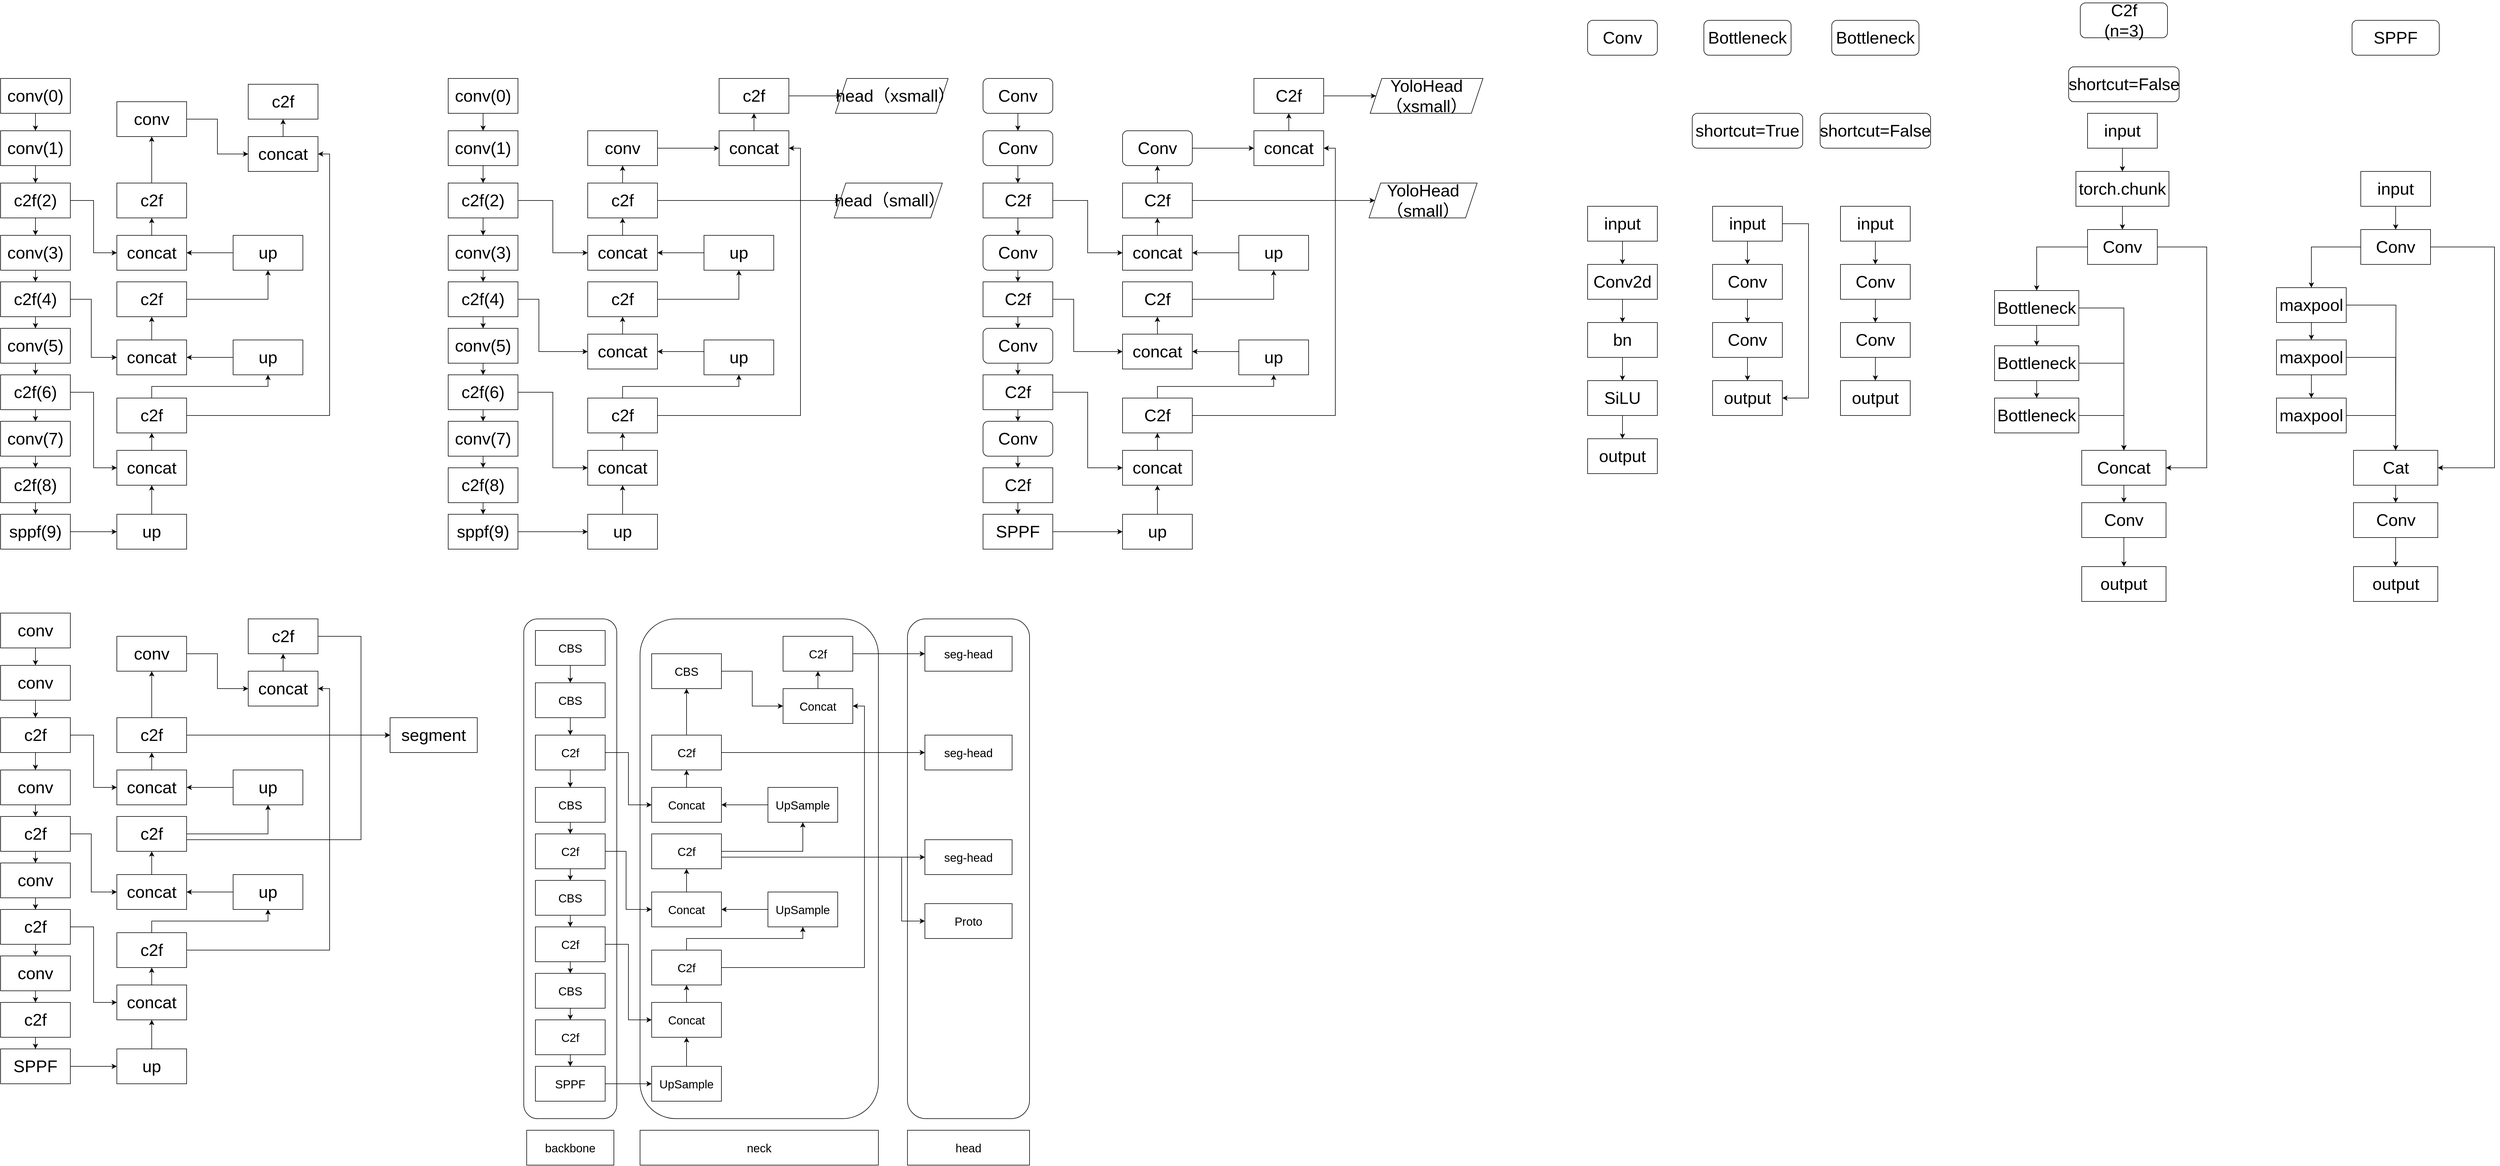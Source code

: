 <mxfile version="24.4.0" type="github">
  <diagram name="第 1 页" id="4XSfG1PYfw-l-w8LoAJh">
    <mxGraphModel dx="2334" dy="1322" grid="1" gridSize="10" guides="1" tooltips="1" connect="1" arrows="1" fold="1" page="1" pageScale="1" pageWidth="827" pageHeight="1169" math="0" shadow="0">
      <root>
        <mxCell id="0" />
        <mxCell id="1" parent="0" />
        <mxCell id="G8Yh5svdnYcqSZlt_tqj-3" value="" style="edgeStyle=orthogonalEdgeStyle;rounded=0;orthogonalLoop=1;jettySize=auto;html=1;fontSize=29;" parent="1" source="G8Yh5svdnYcqSZlt_tqj-1" target="G8Yh5svdnYcqSZlt_tqj-2" edge="1">
          <mxGeometry relative="1" as="geometry" />
        </mxCell>
        <mxCell id="G8Yh5svdnYcqSZlt_tqj-1" value="conv(0)" style="rounded=0;whiteSpace=wrap;html=1;fontSize=29;" parent="1" vertex="1">
          <mxGeometry x="100" y="160" width="120" height="60" as="geometry" />
        </mxCell>
        <mxCell id="G8Yh5svdnYcqSZlt_tqj-5" value="" style="edgeStyle=orthogonalEdgeStyle;rounded=0;orthogonalLoop=1;jettySize=auto;html=1;fontSize=29;" parent="1" source="G8Yh5svdnYcqSZlt_tqj-2" target="G8Yh5svdnYcqSZlt_tqj-4" edge="1">
          <mxGeometry relative="1" as="geometry" />
        </mxCell>
        <mxCell id="G8Yh5svdnYcqSZlt_tqj-2" value="conv(1)" style="rounded=0;whiteSpace=wrap;html=1;fontSize=29;" parent="1" vertex="1">
          <mxGeometry x="100" y="250" width="120" height="60" as="geometry" />
        </mxCell>
        <mxCell id="G8Yh5svdnYcqSZlt_tqj-7" value="" style="edgeStyle=orthogonalEdgeStyle;rounded=0;orthogonalLoop=1;jettySize=auto;html=1;fontSize=29;" parent="1" source="G8Yh5svdnYcqSZlt_tqj-4" target="G8Yh5svdnYcqSZlt_tqj-6" edge="1">
          <mxGeometry relative="1" as="geometry" />
        </mxCell>
        <mxCell id="IYiwtgosDh9ZQ8qYkJYR-13" style="edgeStyle=orthogonalEdgeStyle;rounded=0;orthogonalLoop=1;jettySize=auto;html=1;entryX=0;entryY=0.5;entryDx=0;entryDy=0;" parent="1" source="G8Yh5svdnYcqSZlt_tqj-4" target="IYiwtgosDh9ZQ8qYkJYR-11" edge="1">
          <mxGeometry relative="1" as="geometry" />
        </mxCell>
        <mxCell id="G8Yh5svdnYcqSZlt_tqj-4" value="c2f(2)" style="rounded=0;whiteSpace=wrap;html=1;fontSize=29;" parent="1" vertex="1">
          <mxGeometry x="100" y="340" width="120" height="60" as="geometry" />
        </mxCell>
        <mxCell id="G8Yh5svdnYcqSZlt_tqj-9" value="" style="edgeStyle=orthogonalEdgeStyle;rounded=0;orthogonalLoop=1;jettySize=auto;html=1;fontSize=29;" parent="1" source="G8Yh5svdnYcqSZlt_tqj-6" target="G8Yh5svdnYcqSZlt_tqj-8" edge="1">
          <mxGeometry relative="1" as="geometry" />
        </mxCell>
        <mxCell id="G8Yh5svdnYcqSZlt_tqj-6" value="conv(3)" style="rounded=0;whiteSpace=wrap;html=1;fontSize=29;" parent="1" vertex="1">
          <mxGeometry x="100" y="430" width="120" height="60" as="geometry" />
        </mxCell>
        <mxCell id="G8Yh5svdnYcqSZlt_tqj-11" value="" style="edgeStyle=orthogonalEdgeStyle;rounded=0;orthogonalLoop=1;jettySize=auto;html=1;fontSize=29;" parent="1" source="G8Yh5svdnYcqSZlt_tqj-8" target="G8Yh5svdnYcqSZlt_tqj-10" edge="1">
          <mxGeometry relative="1" as="geometry" />
        </mxCell>
        <mxCell id="LdVstMwST_db6FXQfJoa-6" value="" style="edgeStyle=orthogonalEdgeStyle;rounded=0;orthogonalLoop=1;jettySize=auto;html=1;" parent="1" source="G8Yh5svdnYcqSZlt_tqj-8" target="LdVstMwST_db6FXQfJoa-5" edge="1">
          <mxGeometry relative="1" as="geometry">
            <Array as="points">
              <mxPoint x="256" y="540" />
              <mxPoint x="256" y="640" />
            </Array>
          </mxGeometry>
        </mxCell>
        <mxCell id="G8Yh5svdnYcqSZlt_tqj-8" value="c2f(4)" style="rounded=0;whiteSpace=wrap;html=1;fontSize=29;" parent="1" vertex="1">
          <mxGeometry x="100" y="510" width="120" height="60" as="geometry" />
        </mxCell>
        <mxCell id="G8Yh5svdnYcqSZlt_tqj-13" value="" style="edgeStyle=orthogonalEdgeStyle;rounded=0;orthogonalLoop=1;jettySize=auto;html=1;fontSize=29;" parent="1" source="G8Yh5svdnYcqSZlt_tqj-10" target="G8Yh5svdnYcqSZlt_tqj-12" edge="1">
          <mxGeometry relative="1" as="geometry" />
        </mxCell>
        <mxCell id="G8Yh5svdnYcqSZlt_tqj-10" value="conv(5)" style="rounded=0;whiteSpace=wrap;html=1;fontSize=29;" parent="1" vertex="1">
          <mxGeometry x="100" y="590" width="120" height="60" as="geometry" />
        </mxCell>
        <mxCell id="G8Yh5svdnYcqSZlt_tqj-15" value="" style="edgeStyle=orthogonalEdgeStyle;rounded=0;orthogonalLoop=1;jettySize=auto;html=1;fontSize=29;" parent="1" source="G8Yh5svdnYcqSZlt_tqj-12" target="G8Yh5svdnYcqSZlt_tqj-14" edge="1">
          <mxGeometry relative="1" as="geometry" />
        </mxCell>
        <mxCell id="IYiwtgosDh9ZQ8qYkJYR-8" style="edgeStyle=orthogonalEdgeStyle;rounded=0;orthogonalLoop=1;jettySize=auto;html=1;entryX=0;entryY=0.5;entryDx=0;entryDy=0;" parent="1" source="G8Yh5svdnYcqSZlt_tqj-12" target="G8Yh5svdnYcqSZlt_tqj-23" edge="1">
          <mxGeometry relative="1" as="geometry" />
        </mxCell>
        <mxCell id="G8Yh5svdnYcqSZlt_tqj-12" value="c2f(6)" style="rounded=0;whiteSpace=wrap;html=1;fontSize=29;" parent="1" vertex="1">
          <mxGeometry x="100" y="670" width="120" height="60" as="geometry" />
        </mxCell>
        <mxCell id="G8Yh5svdnYcqSZlt_tqj-17" value="" style="edgeStyle=orthogonalEdgeStyle;rounded=0;orthogonalLoop=1;jettySize=auto;html=1;fontSize=29;" parent="1" source="G8Yh5svdnYcqSZlt_tqj-14" target="G8Yh5svdnYcqSZlt_tqj-16" edge="1">
          <mxGeometry relative="1" as="geometry" />
        </mxCell>
        <mxCell id="G8Yh5svdnYcqSZlt_tqj-14" value="conv(7)" style="rounded=0;whiteSpace=wrap;html=1;fontSize=29;" parent="1" vertex="1">
          <mxGeometry x="100" y="750" width="120" height="60" as="geometry" />
        </mxCell>
        <mxCell id="G8Yh5svdnYcqSZlt_tqj-19" value="" style="edgeStyle=orthogonalEdgeStyle;rounded=0;orthogonalLoop=1;jettySize=auto;html=1;fontSize=29;" parent="1" source="G8Yh5svdnYcqSZlt_tqj-16" target="G8Yh5svdnYcqSZlt_tqj-18" edge="1">
          <mxGeometry relative="1" as="geometry" />
        </mxCell>
        <mxCell id="G8Yh5svdnYcqSZlt_tqj-16" value="c2f(8)" style="rounded=0;whiteSpace=wrap;html=1;fontSize=29;" parent="1" vertex="1">
          <mxGeometry x="100" y="830" width="120" height="60" as="geometry" />
        </mxCell>
        <mxCell id="G8Yh5svdnYcqSZlt_tqj-21" value="" style="edgeStyle=orthogonalEdgeStyle;rounded=0;orthogonalLoop=1;jettySize=auto;html=1;" parent="1" source="G8Yh5svdnYcqSZlt_tqj-18" target="G8Yh5svdnYcqSZlt_tqj-20" edge="1">
          <mxGeometry relative="1" as="geometry" />
        </mxCell>
        <mxCell id="G8Yh5svdnYcqSZlt_tqj-18" value="sppf(9)" style="rounded=0;whiteSpace=wrap;html=1;fontSize=29;" parent="1" vertex="1">
          <mxGeometry x="100" y="910" width="120" height="60" as="geometry" />
        </mxCell>
        <mxCell id="G8Yh5svdnYcqSZlt_tqj-25" style="edgeStyle=orthogonalEdgeStyle;rounded=0;orthogonalLoop=1;jettySize=auto;html=1;entryX=0.5;entryY=1;entryDx=0;entryDy=0;" parent="1" source="G8Yh5svdnYcqSZlt_tqj-20" target="G8Yh5svdnYcqSZlt_tqj-23" edge="1">
          <mxGeometry relative="1" as="geometry" />
        </mxCell>
        <mxCell id="G8Yh5svdnYcqSZlt_tqj-20" value="up" style="whiteSpace=wrap;html=1;fontSize=29;rounded=0;" parent="1" vertex="1">
          <mxGeometry x="300" y="910" width="120" height="60" as="geometry" />
        </mxCell>
        <mxCell id="IYiwtgosDh9ZQ8qYkJYR-4" value="" style="edgeStyle=orthogonalEdgeStyle;rounded=0;orthogonalLoop=1;jettySize=auto;html=1;" parent="1" source="G8Yh5svdnYcqSZlt_tqj-23" target="IYiwtgosDh9ZQ8qYkJYR-3" edge="1">
          <mxGeometry relative="1" as="geometry" />
        </mxCell>
        <mxCell id="G8Yh5svdnYcqSZlt_tqj-23" value="concat" style="whiteSpace=wrap;html=1;fontSize=29;rounded=0;" parent="1" vertex="1">
          <mxGeometry x="300" y="800" width="120" height="60" as="geometry" />
        </mxCell>
        <mxCell id="IYiwtgosDh9ZQ8qYkJYR-10" style="edgeStyle=orthogonalEdgeStyle;rounded=0;orthogonalLoop=1;jettySize=auto;html=1;entryX=1;entryY=0.5;entryDx=0;entryDy=0;" parent="1" source="G8Yh5svdnYcqSZlt_tqj-26" target="LdVstMwST_db6FXQfJoa-5" edge="1">
          <mxGeometry relative="1" as="geometry">
            <Array as="points">
              <mxPoint x="546" y="640" />
            </Array>
          </mxGeometry>
        </mxCell>
        <mxCell id="G8Yh5svdnYcqSZlt_tqj-26" value="up" style="whiteSpace=wrap;html=1;fontSize=29;rounded=0;" parent="1" vertex="1">
          <mxGeometry x="500" y="610" width="120" height="60" as="geometry" />
        </mxCell>
        <mxCell id="LdVstMwST_db6FXQfJoa-10" value="" style="edgeStyle=orthogonalEdgeStyle;rounded=0;orthogonalLoop=1;jettySize=auto;html=1;" parent="1" source="LdVstMwST_db6FXQfJoa-5" target="LdVstMwST_db6FXQfJoa-9" edge="1">
          <mxGeometry relative="1" as="geometry" />
        </mxCell>
        <mxCell id="LdVstMwST_db6FXQfJoa-5" value="concat" style="rounded=0;whiteSpace=wrap;html=1;fontSize=29;" parent="1" vertex="1">
          <mxGeometry x="300" y="610" width="120" height="60" as="geometry" />
        </mxCell>
        <mxCell id="IYiwtgosDh9ZQ8qYkJYR-9" style="edgeStyle=orthogonalEdgeStyle;rounded=0;orthogonalLoop=1;jettySize=auto;html=1;entryX=0.5;entryY=1;entryDx=0;entryDy=0;" parent="1" source="LdVstMwST_db6FXQfJoa-9" target="LdVstMwST_db6FXQfJoa-13" edge="1">
          <mxGeometry relative="1" as="geometry" />
        </mxCell>
        <mxCell id="LdVstMwST_db6FXQfJoa-9" value="c2f" style="rounded=0;whiteSpace=wrap;html=1;fontSize=29;" parent="1" vertex="1">
          <mxGeometry x="300" y="510" width="120" height="60" as="geometry" />
        </mxCell>
        <mxCell id="IYiwtgosDh9ZQ8qYkJYR-12" value="" style="edgeStyle=orthogonalEdgeStyle;rounded=0;orthogonalLoop=1;jettySize=auto;html=1;" parent="1" source="LdVstMwST_db6FXQfJoa-13" target="IYiwtgosDh9ZQ8qYkJYR-11" edge="1">
          <mxGeometry relative="1" as="geometry" />
        </mxCell>
        <mxCell id="LdVstMwST_db6FXQfJoa-13" value="up" style="rounded=0;whiteSpace=wrap;html=1;fontSize=29;" parent="1" vertex="1">
          <mxGeometry x="500" y="430" width="120" height="60" as="geometry" />
        </mxCell>
        <mxCell id="IYiwtgosDh9ZQ8qYkJYR-6" style="edgeStyle=orthogonalEdgeStyle;rounded=0;orthogonalLoop=1;jettySize=auto;html=1;entryX=0.5;entryY=1;entryDx=0;entryDy=0;exitX=0.5;exitY=0;exitDx=0;exitDy=0;" parent="1" source="IYiwtgosDh9ZQ8qYkJYR-3" target="G8Yh5svdnYcqSZlt_tqj-26" edge="1">
          <mxGeometry relative="1" as="geometry">
            <Array as="points">
              <mxPoint x="360" y="690" />
              <mxPoint x="560" y="690" />
            </Array>
          </mxGeometry>
        </mxCell>
        <mxCell id="IYiwtgosDh9ZQ8qYkJYR-21" style="edgeStyle=orthogonalEdgeStyle;rounded=0;orthogonalLoop=1;jettySize=auto;html=1;entryX=1;entryY=0.5;entryDx=0;entryDy=0;" parent="1" source="IYiwtgosDh9ZQ8qYkJYR-3" target="IYiwtgosDh9ZQ8qYkJYR-19" edge="1">
          <mxGeometry relative="1" as="geometry" />
        </mxCell>
        <mxCell id="IYiwtgosDh9ZQ8qYkJYR-3" value="c2f" style="whiteSpace=wrap;html=1;fontSize=29;rounded=0;" parent="1" vertex="1">
          <mxGeometry x="300" y="710" width="120" height="60" as="geometry" />
        </mxCell>
        <mxCell id="IYiwtgosDh9ZQ8qYkJYR-15" value="" style="edgeStyle=orthogonalEdgeStyle;rounded=0;orthogonalLoop=1;jettySize=auto;html=1;" parent="1" source="IYiwtgosDh9ZQ8qYkJYR-11" target="IYiwtgosDh9ZQ8qYkJYR-14" edge="1">
          <mxGeometry relative="1" as="geometry" />
        </mxCell>
        <mxCell id="IYiwtgosDh9ZQ8qYkJYR-11" value="concat" style="rounded=0;whiteSpace=wrap;html=1;fontSize=29;" parent="1" vertex="1">
          <mxGeometry x="300" y="430" width="120" height="60" as="geometry" />
        </mxCell>
        <mxCell id="IYiwtgosDh9ZQ8qYkJYR-17" value="" style="edgeStyle=orthogonalEdgeStyle;rounded=0;orthogonalLoop=1;jettySize=auto;html=1;" parent="1" source="IYiwtgosDh9ZQ8qYkJYR-14" target="IYiwtgosDh9ZQ8qYkJYR-16" edge="1">
          <mxGeometry relative="1" as="geometry" />
        </mxCell>
        <mxCell id="IYiwtgosDh9ZQ8qYkJYR-14" value="c2f" style="rounded=0;whiteSpace=wrap;html=1;fontSize=29;" parent="1" vertex="1">
          <mxGeometry x="300" y="340" width="120" height="60" as="geometry" />
        </mxCell>
        <mxCell id="IYiwtgosDh9ZQ8qYkJYR-20" value="" style="edgeStyle=orthogonalEdgeStyle;rounded=0;orthogonalLoop=1;jettySize=auto;html=1;" parent="1" source="IYiwtgosDh9ZQ8qYkJYR-16" target="IYiwtgosDh9ZQ8qYkJYR-19" edge="1">
          <mxGeometry relative="1" as="geometry" />
        </mxCell>
        <mxCell id="IYiwtgosDh9ZQ8qYkJYR-16" value="conv" style="rounded=0;whiteSpace=wrap;html=1;fontSize=29;" parent="1" vertex="1">
          <mxGeometry x="300" y="200" width="120" height="60" as="geometry" />
        </mxCell>
        <mxCell id="IYiwtgosDh9ZQ8qYkJYR-23" value="" style="edgeStyle=orthogonalEdgeStyle;rounded=0;orthogonalLoop=1;jettySize=auto;html=1;" parent="1" source="IYiwtgosDh9ZQ8qYkJYR-19" target="IYiwtgosDh9ZQ8qYkJYR-22" edge="1">
          <mxGeometry relative="1" as="geometry" />
        </mxCell>
        <mxCell id="IYiwtgosDh9ZQ8qYkJYR-19" value="concat" style="rounded=0;whiteSpace=wrap;html=1;fontSize=29;" parent="1" vertex="1">
          <mxGeometry x="526" y="260" width="120" height="60" as="geometry" />
        </mxCell>
        <mxCell id="IYiwtgosDh9ZQ8qYkJYR-22" value="c2f" style="rounded=0;whiteSpace=wrap;html=1;fontSize=29;" parent="1" vertex="1">
          <mxGeometry x="526" y="170" width="120" height="60" as="geometry" />
        </mxCell>
        <mxCell id="imxQadQVsRyE7RQvpIyR-1" value="" style="edgeStyle=orthogonalEdgeStyle;rounded=0;orthogonalLoop=1;jettySize=auto;html=1;fontSize=29;" parent="1" source="imxQadQVsRyE7RQvpIyR-2" target="imxQadQVsRyE7RQvpIyR-4" edge="1">
          <mxGeometry relative="1" as="geometry" />
        </mxCell>
        <mxCell id="imxQadQVsRyE7RQvpIyR-2" value="conv(0)" style="rounded=0;whiteSpace=wrap;html=1;fontSize=29;" parent="1" vertex="1">
          <mxGeometry x="870" y="160" width="120" height="60" as="geometry" />
        </mxCell>
        <mxCell id="imxQadQVsRyE7RQvpIyR-3" value="" style="edgeStyle=orthogonalEdgeStyle;rounded=0;orthogonalLoop=1;jettySize=auto;html=1;fontSize=29;" parent="1" source="imxQadQVsRyE7RQvpIyR-4" target="imxQadQVsRyE7RQvpIyR-7" edge="1">
          <mxGeometry relative="1" as="geometry" />
        </mxCell>
        <mxCell id="imxQadQVsRyE7RQvpIyR-4" value="conv(1)" style="rounded=0;whiteSpace=wrap;html=1;fontSize=29;" parent="1" vertex="1">
          <mxGeometry x="870" y="250" width="120" height="60" as="geometry" />
        </mxCell>
        <mxCell id="imxQadQVsRyE7RQvpIyR-5" value="" style="edgeStyle=orthogonalEdgeStyle;rounded=0;orthogonalLoop=1;jettySize=auto;html=1;fontSize=29;" parent="1" source="imxQadQVsRyE7RQvpIyR-7" target="imxQadQVsRyE7RQvpIyR-9" edge="1">
          <mxGeometry relative="1" as="geometry" />
        </mxCell>
        <mxCell id="imxQadQVsRyE7RQvpIyR-6" style="edgeStyle=orthogonalEdgeStyle;rounded=0;orthogonalLoop=1;jettySize=auto;html=1;entryX=0;entryY=0.5;entryDx=0;entryDy=0;" parent="1" source="imxQadQVsRyE7RQvpIyR-7" target="imxQadQVsRyE7RQvpIyR-40" edge="1">
          <mxGeometry relative="1" as="geometry" />
        </mxCell>
        <mxCell id="imxQadQVsRyE7RQvpIyR-7" value="c2f(2)" style="rounded=0;whiteSpace=wrap;html=1;fontSize=29;" parent="1" vertex="1">
          <mxGeometry x="870" y="340" width="120" height="60" as="geometry" />
        </mxCell>
        <mxCell id="imxQadQVsRyE7RQvpIyR-8" value="" style="edgeStyle=orthogonalEdgeStyle;rounded=0;orthogonalLoop=1;jettySize=auto;html=1;fontSize=29;" parent="1" source="imxQadQVsRyE7RQvpIyR-9" target="imxQadQVsRyE7RQvpIyR-12" edge="1">
          <mxGeometry relative="1" as="geometry" />
        </mxCell>
        <mxCell id="imxQadQVsRyE7RQvpIyR-9" value="conv(3)" style="rounded=0;whiteSpace=wrap;html=1;fontSize=29;" parent="1" vertex="1">
          <mxGeometry x="870" y="430" width="120" height="60" as="geometry" />
        </mxCell>
        <mxCell id="imxQadQVsRyE7RQvpIyR-10" value="" style="edgeStyle=orthogonalEdgeStyle;rounded=0;orthogonalLoop=1;jettySize=auto;html=1;fontSize=29;" parent="1" source="imxQadQVsRyE7RQvpIyR-12" target="imxQadQVsRyE7RQvpIyR-14" edge="1">
          <mxGeometry relative="1" as="geometry" />
        </mxCell>
        <mxCell id="imxQadQVsRyE7RQvpIyR-11" value="" style="edgeStyle=orthogonalEdgeStyle;rounded=0;orthogonalLoop=1;jettySize=auto;html=1;entryX=0;entryY=0.5;entryDx=0;entryDy=0;" parent="1" source="imxQadQVsRyE7RQvpIyR-12" target="imxQadQVsRyE7RQvpIyR-31" edge="1">
          <mxGeometry relative="1" as="geometry">
            <Array as="points">
              <mxPoint x="1026" y="540" />
              <mxPoint x="1026" y="630" />
            </Array>
          </mxGeometry>
        </mxCell>
        <mxCell id="imxQadQVsRyE7RQvpIyR-12" value="c2f(4)" style="rounded=0;whiteSpace=wrap;html=1;fontSize=29;" parent="1" vertex="1">
          <mxGeometry x="870" y="510" width="120" height="60" as="geometry" />
        </mxCell>
        <mxCell id="imxQadQVsRyE7RQvpIyR-13" value="" style="edgeStyle=orthogonalEdgeStyle;rounded=0;orthogonalLoop=1;jettySize=auto;html=1;fontSize=29;" parent="1" source="imxQadQVsRyE7RQvpIyR-14" target="imxQadQVsRyE7RQvpIyR-17" edge="1">
          <mxGeometry relative="1" as="geometry" />
        </mxCell>
        <mxCell id="imxQadQVsRyE7RQvpIyR-14" value="conv(5)" style="rounded=0;whiteSpace=wrap;html=1;fontSize=29;" parent="1" vertex="1">
          <mxGeometry x="870" y="590" width="120" height="60" as="geometry" />
        </mxCell>
        <mxCell id="imxQadQVsRyE7RQvpIyR-15" value="" style="edgeStyle=orthogonalEdgeStyle;rounded=0;orthogonalLoop=1;jettySize=auto;html=1;fontSize=29;" parent="1" source="imxQadQVsRyE7RQvpIyR-17" target="imxQadQVsRyE7RQvpIyR-19" edge="1">
          <mxGeometry relative="1" as="geometry" />
        </mxCell>
        <mxCell id="imxQadQVsRyE7RQvpIyR-16" style="edgeStyle=orthogonalEdgeStyle;rounded=0;orthogonalLoop=1;jettySize=auto;html=1;entryX=0;entryY=0.5;entryDx=0;entryDy=0;" parent="1" source="imxQadQVsRyE7RQvpIyR-17" target="imxQadQVsRyE7RQvpIyR-27" edge="1">
          <mxGeometry relative="1" as="geometry" />
        </mxCell>
        <mxCell id="imxQadQVsRyE7RQvpIyR-17" value="c2f(6)" style="rounded=0;whiteSpace=wrap;html=1;fontSize=29;" parent="1" vertex="1">
          <mxGeometry x="870" y="670" width="120" height="60" as="geometry" />
        </mxCell>
        <mxCell id="imxQadQVsRyE7RQvpIyR-18" value="" style="edgeStyle=orthogonalEdgeStyle;rounded=0;orthogonalLoop=1;jettySize=auto;html=1;fontSize=29;" parent="1" source="imxQadQVsRyE7RQvpIyR-19" target="imxQadQVsRyE7RQvpIyR-21" edge="1">
          <mxGeometry relative="1" as="geometry" />
        </mxCell>
        <mxCell id="imxQadQVsRyE7RQvpIyR-19" value="conv(7)" style="rounded=0;whiteSpace=wrap;html=1;fontSize=29;" parent="1" vertex="1">
          <mxGeometry x="870" y="750" width="120" height="60" as="geometry" />
        </mxCell>
        <mxCell id="imxQadQVsRyE7RQvpIyR-20" value="" style="edgeStyle=orthogonalEdgeStyle;rounded=0;orthogonalLoop=1;jettySize=auto;html=1;fontSize=29;" parent="1" source="imxQadQVsRyE7RQvpIyR-21" target="imxQadQVsRyE7RQvpIyR-23" edge="1">
          <mxGeometry relative="1" as="geometry" />
        </mxCell>
        <mxCell id="imxQadQVsRyE7RQvpIyR-21" value="c2f(8)" style="rounded=0;whiteSpace=wrap;html=1;fontSize=29;" parent="1" vertex="1">
          <mxGeometry x="870" y="830" width="120" height="60" as="geometry" />
        </mxCell>
        <mxCell id="imxQadQVsRyE7RQvpIyR-22" value="" style="edgeStyle=orthogonalEdgeStyle;rounded=0;orthogonalLoop=1;jettySize=auto;html=1;" parent="1" source="imxQadQVsRyE7RQvpIyR-23" target="imxQadQVsRyE7RQvpIyR-25" edge="1">
          <mxGeometry relative="1" as="geometry" />
        </mxCell>
        <mxCell id="imxQadQVsRyE7RQvpIyR-23" value="sppf(9)" style="rounded=0;whiteSpace=wrap;html=1;fontSize=29;" parent="1" vertex="1">
          <mxGeometry x="870" y="910" width="120" height="60" as="geometry" />
        </mxCell>
        <mxCell id="imxQadQVsRyE7RQvpIyR-24" style="edgeStyle=orthogonalEdgeStyle;rounded=0;orthogonalLoop=1;jettySize=auto;html=1;entryX=0.5;entryY=1;entryDx=0;entryDy=0;" parent="1" source="imxQadQVsRyE7RQvpIyR-25" target="imxQadQVsRyE7RQvpIyR-27" edge="1">
          <mxGeometry relative="1" as="geometry" />
        </mxCell>
        <mxCell id="imxQadQVsRyE7RQvpIyR-25" value="up" style="whiteSpace=wrap;html=1;fontSize=29;rounded=0;" parent="1" vertex="1">
          <mxGeometry x="1110" y="910" width="120" height="60" as="geometry" />
        </mxCell>
        <mxCell id="imxQadQVsRyE7RQvpIyR-26" value="" style="edgeStyle=orthogonalEdgeStyle;rounded=0;orthogonalLoop=1;jettySize=auto;html=1;" parent="1" source="imxQadQVsRyE7RQvpIyR-27" target="imxQadQVsRyE7RQvpIyR-38" edge="1">
          <mxGeometry relative="1" as="geometry" />
        </mxCell>
        <mxCell id="imxQadQVsRyE7RQvpIyR-27" value="concat" style="whiteSpace=wrap;html=1;fontSize=29;rounded=0;" parent="1" vertex="1">
          <mxGeometry x="1110" y="800" width="120" height="60" as="geometry" />
        </mxCell>
        <mxCell id="imxQadQVsRyE7RQvpIyR-28" style="edgeStyle=orthogonalEdgeStyle;rounded=0;orthogonalLoop=1;jettySize=auto;html=1;entryX=1;entryY=0.5;entryDx=0;entryDy=0;" parent="1" source="imxQadQVsRyE7RQvpIyR-29" target="imxQadQVsRyE7RQvpIyR-31" edge="1">
          <mxGeometry relative="1" as="geometry">
            <Array as="points">
              <mxPoint x="1356" y="640" />
            </Array>
          </mxGeometry>
        </mxCell>
        <mxCell id="imxQadQVsRyE7RQvpIyR-29" value="up" style="whiteSpace=wrap;html=1;fontSize=29;rounded=0;" parent="1" vertex="1">
          <mxGeometry x="1310" y="610" width="120" height="60" as="geometry" />
        </mxCell>
        <mxCell id="imxQadQVsRyE7RQvpIyR-30" value="" style="edgeStyle=orthogonalEdgeStyle;rounded=0;orthogonalLoop=1;jettySize=auto;html=1;" parent="1" source="imxQadQVsRyE7RQvpIyR-31" target="imxQadQVsRyE7RQvpIyR-33" edge="1">
          <mxGeometry relative="1" as="geometry" />
        </mxCell>
        <mxCell id="imxQadQVsRyE7RQvpIyR-31" value="concat" style="rounded=0;whiteSpace=wrap;html=1;fontSize=29;" parent="1" vertex="1">
          <mxGeometry x="1110" y="600" width="120" height="60" as="geometry" />
        </mxCell>
        <mxCell id="imxQadQVsRyE7RQvpIyR-32" style="edgeStyle=orthogonalEdgeStyle;rounded=0;orthogonalLoop=1;jettySize=auto;html=1;entryX=0.5;entryY=1;entryDx=0;entryDy=0;" parent="1" source="imxQadQVsRyE7RQvpIyR-33" target="imxQadQVsRyE7RQvpIyR-35" edge="1">
          <mxGeometry relative="1" as="geometry" />
        </mxCell>
        <mxCell id="imxQadQVsRyE7RQvpIyR-33" value="c2f" style="rounded=0;whiteSpace=wrap;html=1;fontSize=29;" parent="1" vertex="1">
          <mxGeometry x="1110" y="510" width="120" height="60" as="geometry" />
        </mxCell>
        <mxCell id="imxQadQVsRyE7RQvpIyR-34" value="" style="edgeStyle=orthogonalEdgeStyle;rounded=0;orthogonalLoop=1;jettySize=auto;html=1;" parent="1" source="imxQadQVsRyE7RQvpIyR-35" target="imxQadQVsRyE7RQvpIyR-40" edge="1">
          <mxGeometry relative="1" as="geometry" />
        </mxCell>
        <mxCell id="imxQadQVsRyE7RQvpIyR-35" value="up" style="rounded=0;whiteSpace=wrap;html=1;fontSize=29;" parent="1" vertex="1">
          <mxGeometry x="1310" y="430" width="120" height="60" as="geometry" />
        </mxCell>
        <mxCell id="imxQadQVsRyE7RQvpIyR-36" style="edgeStyle=orthogonalEdgeStyle;rounded=0;orthogonalLoop=1;jettySize=auto;html=1;entryX=0.5;entryY=1;entryDx=0;entryDy=0;exitX=0.5;exitY=0;exitDx=0;exitDy=0;" parent="1" source="imxQadQVsRyE7RQvpIyR-38" target="imxQadQVsRyE7RQvpIyR-29" edge="1">
          <mxGeometry relative="1" as="geometry">
            <Array as="points">
              <mxPoint x="1170" y="690" />
              <mxPoint x="1370" y="690" />
            </Array>
          </mxGeometry>
        </mxCell>
        <mxCell id="imxQadQVsRyE7RQvpIyR-37" style="edgeStyle=orthogonalEdgeStyle;rounded=0;orthogonalLoop=1;jettySize=auto;html=1;entryX=1;entryY=0.5;entryDx=0;entryDy=0;" parent="1" source="imxQadQVsRyE7RQvpIyR-38" target="imxQadQVsRyE7RQvpIyR-46" edge="1">
          <mxGeometry relative="1" as="geometry" />
        </mxCell>
        <mxCell id="imxQadQVsRyE7RQvpIyR-38" value="c2f" style="whiteSpace=wrap;html=1;fontSize=29;rounded=0;" parent="1" vertex="1">
          <mxGeometry x="1110" y="710" width="120" height="60" as="geometry" />
        </mxCell>
        <mxCell id="imxQadQVsRyE7RQvpIyR-39" value="" style="edgeStyle=orthogonalEdgeStyle;rounded=0;orthogonalLoop=1;jettySize=auto;html=1;" parent="1" source="imxQadQVsRyE7RQvpIyR-40" target="imxQadQVsRyE7RQvpIyR-42" edge="1">
          <mxGeometry relative="1" as="geometry" />
        </mxCell>
        <mxCell id="imxQadQVsRyE7RQvpIyR-40" value="concat" style="rounded=0;whiteSpace=wrap;html=1;fontSize=29;" parent="1" vertex="1">
          <mxGeometry x="1110" y="430" width="120" height="60" as="geometry" />
        </mxCell>
        <mxCell id="imxQadQVsRyE7RQvpIyR-41" value="" style="edgeStyle=orthogonalEdgeStyle;rounded=0;orthogonalLoop=1;jettySize=auto;html=1;" parent="1" source="imxQadQVsRyE7RQvpIyR-42" target="imxQadQVsRyE7RQvpIyR-44" edge="1">
          <mxGeometry relative="1" as="geometry" />
        </mxCell>
        <mxCell id="imxQadQVsRyE7RQvpIyR-51" value="" style="edgeStyle=orthogonalEdgeStyle;rounded=0;orthogonalLoop=1;jettySize=auto;html=1;" parent="1" source="imxQadQVsRyE7RQvpIyR-42" target="imxQadQVsRyE7RQvpIyR-50" edge="1">
          <mxGeometry relative="1" as="geometry" />
        </mxCell>
        <mxCell id="imxQadQVsRyE7RQvpIyR-42" value="c2f" style="rounded=0;whiteSpace=wrap;html=1;fontSize=29;" parent="1" vertex="1">
          <mxGeometry x="1110" y="340" width="120" height="60" as="geometry" />
        </mxCell>
        <mxCell id="imxQadQVsRyE7RQvpIyR-43" value="" style="edgeStyle=orthogonalEdgeStyle;rounded=0;orthogonalLoop=1;jettySize=auto;html=1;" parent="1" source="imxQadQVsRyE7RQvpIyR-44" target="imxQadQVsRyE7RQvpIyR-46" edge="1">
          <mxGeometry relative="1" as="geometry" />
        </mxCell>
        <mxCell id="imxQadQVsRyE7RQvpIyR-44" value="conv" style="rounded=0;whiteSpace=wrap;html=1;fontSize=29;" parent="1" vertex="1">
          <mxGeometry x="1110" y="250" width="120" height="60" as="geometry" />
        </mxCell>
        <mxCell id="imxQadQVsRyE7RQvpIyR-45" value="" style="edgeStyle=orthogonalEdgeStyle;rounded=0;orthogonalLoop=1;jettySize=auto;html=1;" parent="1" source="imxQadQVsRyE7RQvpIyR-46" target="imxQadQVsRyE7RQvpIyR-47" edge="1">
          <mxGeometry relative="1" as="geometry" />
        </mxCell>
        <mxCell id="imxQadQVsRyE7RQvpIyR-46" value="concat" style="rounded=0;whiteSpace=wrap;html=1;fontSize=29;" parent="1" vertex="1">
          <mxGeometry x="1336" y="250" width="120" height="60" as="geometry" />
        </mxCell>
        <mxCell id="imxQadQVsRyE7RQvpIyR-49" value="" style="edgeStyle=orthogonalEdgeStyle;rounded=0;orthogonalLoop=1;jettySize=auto;html=1;" parent="1" source="imxQadQVsRyE7RQvpIyR-47" target="imxQadQVsRyE7RQvpIyR-48" edge="1">
          <mxGeometry relative="1" as="geometry" />
        </mxCell>
        <mxCell id="imxQadQVsRyE7RQvpIyR-47" value="c2f" style="rounded=0;whiteSpace=wrap;html=1;fontSize=29;" parent="1" vertex="1">
          <mxGeometry x="1336" y="160" width="120" height="60" as="geometry" />
        </mxCell>
        <mxCell id="imxQadQVsRyE7RQvpIyR-48" value="head（xsmall）" style="shape=parallelogram;perimeter=parallelogramPerimeter;whiteSpace=wrap;html=1;fixedSize=1;fontSize=29;rounded=0;" parent="1" vertex="1">
          <mxGeometry x="1536" y="160" width="194" height="60" as="geometry" />
        </mxCell>
        <mxCell id="imxQadQVsRyE7RQvpIyR-50" value="head（small）" style="shape=parallelogram;perimeter=parallelogramPerimeter;whiteSpace=wrap;html=1;fixedSize=1;fontSize=29;rounded=0;" parent="1" vertex="1">
          <mxGeometry x="1534" y="340" width="186" height="60" as="geometry" />
        </mxCell>
        <mxCell id="imxQadQVsRyE7RQvpIyR-52" value="" style="edgeStyle=orthogonalEdgeStyle;rounded=0;orthogonalLoop=1;jettySize=auto;html=1;fontSize=29;" parent="1" source="imxQadQVsRyE7RQvpIyR-53" target="imxQadQVsRyE7RQvpIyR-55" edge="1">
          <mxGeometry relative="1" as="geometry" />
        </mxCell>
        <mxCell id="imxQadQVsRyE7RQvpIyR-53" value="Conv" style="rounded=1;whiteSpace=wrap;html=1;fontSize=29;" parent="1" vertex="1">
          <mxGeometry x="1790" y="160" width="120" height="60" as="geometry" />
        </mxCell>
        <mxCell id="imxQadQVsRyE7RQvpIyR-54" value="" style="edgeStyle=orthogonalEdgeStyle;rounded=0;orthogonalLoop=1;jettySize=auto;html=1;fontSize=29;" parent="1" source="imxQadQVsRyE7RQvpIyR-55" target="imxQadQVsRyE7RQvpIyR-58" edge="1">
          <mxGeometry relative="1" as="geometry" />
        </mxCell>
        <mxCell id="imxQadQVsRyE7RQvpIyR-55" value="Conv" style="rounded=1;whiteSpace=wrap;html=1;fontSize=29;" parent="1" vertex="1">
          <mxGeometry x="1790" y="250" width="120" height="60" as="geometry" />
        </mxCell>
        <mxCell id="imxQadQVsRyE7RQvpIyR-56" value="" style="edgeStyle=orthogonalEdgeStyle;rounded=0;orthogonalLoop=1;jettySize=auto;html=1;fontSize=29;" parent="1" source="imxQadQVsRyE7RQvpIyR-58" target="imxQadQVsRyE7RQvpIyR-60" edge="1">
          <mxGeometry relative="1" as="geometry" />
        </mxCell>
        <mxCell id="imxQadQVsRyE7RQvpIyR-57" style="edgeStyle=orthogonalEdgeStyle;rounded=0;orthogonalLoop=1;jettySize=auto;html=1;entryX=0;entryY=0.5;entryDx=0;entryDy=0;" parent="1" source="imxQadQVsRyE7RQvpIyR-58" target="imxQadQVsRyE7RQvpIyR-91" edge="1">
          <mxGeometry relative="1" as="geometry" />
        </mxCell>
        <mxCell id="imxQadQVsRyE7RQvpIyR-58" value="C2f" style="rounded=0;whiteSpace=wrap;html=1;fontSize=29;" parent="1" vertex="1">
          <mxGeometry x="1790" y="340" width="120" height="60" as="geometry" />
        </mxCell>
        <mxCell id="imxQadQVsRyE7RQvpIyR-59" value="" style="edgeStyle=orthogonalEdgeStyle;rounded=0;orthogonalLoop=1;jettySize=auto;html=1;fontSize=29;" parent="1" source="imxQadQVsRyE7RQvpIyR-60" target="imxQadQVsRyE7RQvpIyR-63" edge="1">
          <mxGeometry relative="1" as="geometry" />
        </mxCell>
        <mxCell id="imxQadQVsRyE7RQvpIyR-60" value="Conv" style="rounded=1;whiteSpace=wrap;html=1;fontSize=29;" parent="1" vertex="1">
          <mxGeometry x="1790" y="430" width="120" height="60" as="geometry" />
        </mxCell>
        <mxCell id="imxQadQVsRyE7RQvpIyR-61" value="" style="edgeStyle=orthogonalEdgeStyle;rounded=0;orthogonalLoop=1;jettySize=auto;html=1;fontSize=29;" parent="1" source="imxQadQVsRyE7RQvpIyR-63" target="imxQadQVsRyE7RQvpIyR-65" edge="1">
          <mxGeometry relative="1" as="geometry" />
        </mxCell>
        <mxCell id="imxQadQVsRyE7RQvpIyR-62" value="" style="edgeStyle=orthogonalEdgeStyle;rounded=0;orthogonalLoop=1;jettySize=auto;html=1;entryX=0;entryY=0.5;entryDx=0;entryDy=0;" parent="1" source="imxQadQVsRyE7RQvpIyR-63" target="imxQadQVsRyE7RQvpIyR-82" edge="1">
          <mxGeometry relative="1" as="geometry">
            <Array as="points">
              <mxPoint x="1946" y="540" />
              <mxPoint x="1946" y="630" />
            </Array>
          </mxGeometry>
        </mxCell>
        <mxCell id="imxQadQVsRyE7RQvpIyR-63" value="C2f" style="rounded=0;whiteSpace=wrap;html=1;fontSize=29;" parent="1" vertex="1">
          <mxGeometry x="1790" y="510" width="120" height="60" as="geometry" />
        </mxCell>
        <mxCell id="imxQadQVsRyE7RQvpIyR-64" value="" style="edgeStyle=orthogonalEdgeStyle;rounded=0;orthogonalLoop=1;jettySize=auto;html=1;fontSize=29;" parent="1" source="imxQadQVsRyE7RQvpIyR-65" target="imxQadQVsRyE7RQvpIyR-68" edge="1">
          <mxGeometry relative="1" as="geometry" />
        </mxCell>
        <mxCell id="imxQadQVsRyE7RQvpIyR-65" value="Conv" style="rounded=1;whiteSpace=wrap;html=1;fontSize=29;" parent="1" vertex="1">
          <mxGeometry x="1790" y="590" width="120" height="60" as="geometry" />
        </mxCell>
        <mxCell id="imxQadQVsRyE7RQvpIyR-66" value="" style="edgeStyle=orthogonalEdgeStyle;rounded=0;orthogonalLoop=1;jettySize=auto;html=1;fontSize=29;" parent="1" source="imxQadQVsRyE7RQvpIyR-68" target="imxQadQVsRyE7RQvpIyR-70" edge="1">
          <mxGeometry relative="1" as="geometry" />
        </mxCell>
        <mxCell id="imxQadQVsRyE7RQvpIyR-67" style="edgeStyle=orthogonalEdgeStyle;rounded=0;orthogonalLoop=1;jettySize=auto;html=1;entryX=0;entryY=0.5;entryDx=0;entryDy=0;" parent="1" source="imxQadQVsRyE7RQvpIyR-68" target="imxQadQVsRyE7RQvpIyR-78" edge="1">
          <mxGeometry relative="1" as="geometry" />
        </mxCell>
        <mxCell id="imxQadQVsRyE7RQvpIyR-68" value="C2f" style="rounded=0;whiteSpace=wrap;html=1;fontSize=29;" parent="1" vertex="1">
          <mxGeometry x="1790" y="670" width="120" height="60" as="geometry" />
        </mxCell>
        <mxCell id="imxQadQVsRyE7RQvpIyR-69" value="" style="edgeStyle=orthogonalEdgeStyle;rounded=0;orthogonalLoop=1;jettySize=auto;html=1;fontSize=29;" parent="1" source="imxQadQVsRyE7RQvpIyR-70" target="imxQadQVsRyE7RQvpIyR-72" edge="1">
          <mxGeometry relative="1" as="geometry" />
        </mxCell>
        <mxCell id="imxQadQVsRyE7RQvpIyR-70" value="Conv" style="rounded=1;whiteSpace=wrap;html=1;fontSize=29;" parent="1" vertex="1">
          <mxGeometry x="1790" y="750" width="120" height="60" as="geometry" />
        </mxCell>
        <mxCell id="imxQadQVsRyE7RQvpIyR-71" value="" style="edgeStyle=orthogonalEdgeStyle;rounded=0;orthogonalLoop=1;jettySize=auto;html=1;fontSize=29;" parent="1" source="imxQadQVsRyE7RQvpIyR-72" target="imxQadQVsRyE7RQvpIyR-74" edge="1">
          <mxGeometry relative="1" as="geometry" />
        </mxCell>
        <mxCell id="imxQadQVsRyE7RQvpIyR-72" value="C2f" style="rounded=0;whiteSpace=wrap;html=1;fontSize=29;" parent="1" vertex="1">
          <mxGeometry x="1790" y="830" width="120" height="60" as="geometry" />
        </mxCell>
        <mxCell id="imxQadQVsRyE7RQvpIyR-73" value="" style="edgeStyle=orthogonalEdgeStyle;rounded=0;orthogonalLoop=1;jettySize=auto;html=1;" parent="1" source="imxQadQVsRyE7RQvpIyR-74" target="imxQadQVsRyE7RQvpIyR-76" edge="1">
          <mxGeometry relative="1" as="geometry" />
        </mxCell>
        <mxCell id="imxQadQVsRyE7RQvpIyR-74" value="SPPF" style="rounded=0;whiteSpace=wrap;html=1;fontSize=29;" parent="1" vertex="1">
          <mxGeometry x="1790" y="910" width="120" height="60" as="geometry" />
        </mxCell>
        <mxCell id="imxQadQVsRyE7RQvpIyR-75" style="edgeStyle=orthogonalEdgeStyle;rounded=0;orthogonalLoop=1;jettySize=auto;html=1;entryX=0.5;entryY=1;entryDx=0;entryDy=0;" parent="1" source="imxQadQVsRyE7RQvpIyR-76" target="imxQadQVsRyE7RQvpIyR-78" edge="1">
          <mxGeometry relative="1" as="geometry" />
        </mxCell>
        <mxCell id="imxQadQVsRyE7RQvpIyR-76" value="up" style="whiteSpace=wrap;html=1;fontSize=29;rounded=0;" parent="1" vertex="1">
          <mxGeometry x="2030" y="910" width="120" height="60" as="geometry" />
        </mxCell>
        <mxCell id="imxQadQVsRyE7RQvpIyR-77" value="" style="edgeStyle=orthogonalEdgeStyle;rounded=0;orthogonalLoop=1;jettySize=auto;html=1;" parent="1" source="imxQadQVsRyE7RQvpIyR-78" target="imxQadQVsRyE7RQvpIyR-89" edge="1">
          <mxGeometry relative="1" as="geometry" />
        </mxCell>
        <mxCell id="imxQadQVsRyE7RQvpIyR-78" value="concat" style="whiteSpace=wrap;html=1;fontSize=29;rounded=0;" parent="1" vertex="1">
          <mxGeometry x="2030" y="800" width="120" height="60" as="geometry" />
        </mxCell>
        <mxCell id="imxQadQVsRyE7RQvpIyR-79" style="edgeStyle=orthogonalEdgeStyle;rounded=0;orthogonalLoop=1;jettySize=auto;html=1;entryX=1;entryY=0.5;entryDx=0;entryDy=0;" parent="1" source="imxQadQVsRyE7RQvpIyR-80" target="imxQadQVsRyE7RQvpIyR-82" edge="1">
          <mxGeometry relative="1" as="geometry">
            <Array as="points">
              <mxPoint x="2276" y="640" />
            </Array>
          </mxGeometry>
        </mxCell>
        <mxCell id="imxQadQVsRyE7RQvpIyR-80" value="up" style="whiteSpace=wrap;html=1;fontSize=29;rounded=0;" parent="1" vertex="1">
          <mxGeometry x="2230" y="610" width="120" height="60" as="geometry" />
        </mxCell>
        <mxCell id="imxQadQVsRyE7RQvpIyR-81" value="" style="edgeStyle=orthogonalEdgeStyle;rounded=0;orthogonalLoop=1;jettySize=auto;html=1;" parent="1" source="imxQadQVsRyE7RQvpIyR-82" target="imxQadQVsRyE7RQvpIyR-84" edge="1">
          <mxGeometry relative="1" as="geometry" />
        </mxCell>
        <mxCell id="imxQadQVsRyE7RQvpIyR-82" value="concat" style="rounded=0;whiteSpace=wrap;html=1;fontSize=29;" parent="1" vertex="1">
          <mxGeometry x="2030" y="600" width="120" height="60" as="geometry" />
        </mxCell>
        <mxCell id="imxQadQVsRyE7RQvpIyR-83" style="edgeStyle=orthogonalEdgeStyle;rounded=0;orthogonalLoop=1;jettySize=auto;html=1;entryX=0.5;entryY=1;entryDx=0;entryDy=0;" parent="1" source="imxQadQVsRyE7RQvpIyR-84" target="imxQadQVsRyE7RQvpIyR-86" edge="1">
          <mxGeometry relative="1" as="geometry" />
        </mxCell>
        <mxCell id="imxQadQVsRyE7RQvpIyR-84" value="C2f" style="rounded=0;whiteSpace=wrap;html=1;fontSize=29;" parent="1" vertex="1">
          <mxGeometry x="2030" y="510" width="120" height="60" as="geometry" />
        </mxCell>
        <mxCell id="imxQadQVsRyE7RQvpIyR-85" value="" style="edgeStyle=orthogonalEdgeStyle;rounded=0;orthogonalLoop=1;jettySize=auto;html=1;" parent="1" source="imxQadQVsRyE7RQvpIyR-86" target="imxQadQVsRyE7RQvpIyR-91" edge="1">
          <mxGeometry relative="1" as="geometry" />
        </mxCell>
        <mxCell id="imxQadQVsRyE7RQvpIyR-86" value="up" style="rounded=0;whiteSpace=wrap;html=1;fontSize=29;" parent="1" vertex="1">
          <mxGeometry x="2230" y="430" width="120" height="60" as="geometry" />
        </mxCell>
        <mxCell id="imxQadQVsRyE7RQvpIyR-87" style="edgeStyle=orthogonalEdgeStyle;rounded=0;orthogonalLoop=1;jettySize=auto;html=1;entryX=0.5;entryY=1;entryDx=0;entryDy=0;exitX=0.5;exitY=0;exitDx=0;exitDy=0;" parent="1" source="imxQadQVsRyE7RQvpIyR-89" target="imxQadQVsRyE7RQvpIyR-80" edge="1">
          <mxGeometry relative="1" as="geometry">
            <Array as="points">
              <mxPoint x="2090" y="690" />
              <mxPoint x="2290" y="690" />
            </Array>
          </mxGeometry>
        </mxCell>
        <mxCell id="imxQadQVsRyE7RQvpIyR-88" style="edgeStyle=orthogonalEdgeStyle;rounded=0;orthogonalLoop=1;jettySize=auto;html=1;entryX=1;entryY=0.5;entryDx=0;entryDy=0;" parent="1" source="imxQadQVsRyE7RQvpIyR-89" target="imxQadQVsRyE7RQvpIyR-98" edge="1">
          <mxGeometry relative="1" as="geometry" />
        </mxCell>
        <mxCell id="imxQadQVsRyE7RQvpIyR-89" value="C2f" style="whiteSpace=wrap;html=1;fontSize=29;rounded=0;" parent="1" vertex="1">
          <mxGeometry x="2030" y="710" width="120" height="60" as="geometry" />
        </mxCell>
        <mxCell id="imxQadQVsRyE7RQvpIyR-90" value="" style="edgeStyle=orthogonalEdgeStyle;rounded=0;orthogonalLoop=1;jettySize=auto;html=1;" parent="1" source="imxQadQVsRyE7RQvpIyR-91" target="imxQadQVsRyE7RQvpIyR-94" edge="1">
          <mxGeometry relative="1" as="geometry" />
        </mxCell>
        <mxCell id="imxQadQVsRyE7RQvpIyR-91" value="concat" style="rounded=0;whiteSpace=wrap;html=1;fontSize=29;" parent="1" vertex="1">
          <mxGeometry x="2030" y="430" width="120" height="60" as="geometry" />
        </mxCell>
        <mxCell id="imxQadQVsRyE7RQvpIyR-92" value="" style="edgeStyle=orthogonalEdgeStyle;rounded=0;orthogonalLoop=1;jettySize=auto;html=1;" parent="1" source="imxQadQVsRyE7RQvpIyR-94" target="imxQadQVsRyE7RQvpIyR-96" edge="1">
          <mxGeometry relative="1" as="geometry" />
        </mxCell>
        <mxCell id="imxQadQVsRyE7RQvpIyR-93" value="" style="edgeStyle=orthogonalEdgeStyle;rounded=0;orthogonalLoop=1;jettySize=auto;html=1;" parent="1" source="imxQadQVsRyE7RQvpIyR-94" target="imxQadQVsRyE7RQvpIyR-102" edge="1">
          <mxGeometry relative="1" as="geometry" />
        </mxCell>
        <mxCell id="imxQadQVsRyE7RQvpIyR-94" value="C2f" style="rounded=0;whiteSpace=wrap;html=1;fontSize=29;" parent="1" vertex="1">
          <mxGeometry x="2030" y="340" width="120" height="60" as="geometry" />
        </mxCell>
        <mxCell id="imxQadQVsRyE7RQvpIyR-95" value="" style="edgeStyle=orthogonalEdgeStyle;rounded=0;orthogonalLoop=1;jettySize=auto;html=1;" parent="1" source="imxQadQVsRyE7RQvpIyR-96" target="imxQadQVsRyE7RQvpIyR-98" edge="1">
          <mxGeometry relative="1" as="geometry" />
        </mxCell>
        <mxCell id="imxQadQVsRyE7RQvpIyR-96" value="Conv" style="rounded=1;whiteSpace=wrap;html=1;fontSize=29;" parent="1" vertex="1">
          <mxGeometry x="2030" y="250" width="120" height="60" as="geometry" />
        </mxCell>
        <mxCell id="imxQadQVsRyE7RQvpIyR-97" value="" style="edgeStyle=orthogonalEdgeStyle;rounded=0;orthogonalLoop=1;jettySize=auto;html=1;" parent="1" source="imxQadQVsRyE7RQvpIyR-98" target="imxQadQVsRyE7RQvpIyR-100" edge="1">
          <mxGeometry relative="1" as="geometry" />
        </mxCell>
        <mxCell id="imxQadQVsRyE7RQvpIyR-98" value="concat" style="rounded=0;whiteSpace=wrap;html=1;fontSize=29;" parent="1" vertex="1">
          <mxGeometry x="2256" y="250" width="120" height="60" as="geometry" />
        </mxCell>
        <mxCell id="imxQadQVsRyE7RQvpIyR-99" value="" style="edgeStyle=orthogonalEdgeStyle;rounded=0;orthogonalLoop=1;jettySize=auto;html=1;" parent="1" source="imxQadQVsRyE7RQvpIyR-100" target="imxQadQVsRyE7RQvpIyR-101" edge="1">
          <mxGeometry relative="1" as="geometry" />
        </mxCell>
        <mxCell id="imxQadQVsRyE7RQvpIyR-100" value="C2f" style="rounded=0;whiteSpace=wrap;html=1;fontSize=29;" parent="1" vertex="1">
          <mxGeometry x="2256" y="160" width="120" height="60" as="geometry" />
        </mxCell>
        <mxCell id="imxQadQVsRyE7RQvpIyR-101" value="YoloHead（xsmall）" style="shape=parallelogram;perimeter=parallelogramPerimeter;whiteSpace=wrap;html=1;fixedSize=1;fontSize=29;rounded=0;" parent="1" vertex="1">
          <mxGeometry x="2456" y="160" width="194" height="60" as="geometry" />
        </mxCell>
        <mxCell id="imxQadQVsRyE7RQvpIyR-102" value="YoloHead（small）" style="shape=parallelogram;perimeter=parallelogramPerimeter;whiteSpace=wrap;html=1;fixedSize=1;fontSize=29;rounded=0;" parent="1" vertex="1">
          <mxGeometry x="2454" y="340" width="186" height="60" as="geometry" />
        </mxCell>
        <mxCell id="b6iOkDu7SUQ5e2SPIVNz-4" value="" style="edgeStyle=orthogonalEdgeStyle;rounded=0;orthogonalLoop=1;jettySize=auto;html=1;" parent="1" source="b6iOkDu7SUQ5e2SPIVNz-2" target="b6iOkDu7SUQ5e2SPIVNz-3" edge="1">
          <mxGeometry relative="1" as="geometry" />
        </mxCell>
        <mxCell id="b6iOkDu7SUQ5e2SPIVNz-2" value="Conv2d" style="rounded=0;whiteSpace=wrap;html=1;fontSize=29;" parent="1" vertex="1">
          <mxGeometry x="2830" y="480" width="120" height="60" as="geometry" />
        </mxCell>
        <mxCell id="b6iOkDu7SUQ5e2SPIVNz-6" value="" style="edgeStyle=orthogonalEdgeStyle;rounded=0;orthogonalLoop=1;jettySize=auto;html=1;" parent="1" source="b6iOkDu7SUQ5e2SPIVNz-3" target="b6iOkDu7SUQ5e2SPIVNz-5" edge="1">
          <mxGeometry relative="1" as="geometry" />
        </mxCell>
        <mxCell id="b6iOkDu7SUQ5e2SPIVNz-3" value="bn" style="rounded=0;whiteSpace=wrap;html=1;fontSize=29;" parent="1" vertex="1">
          <mxGeometry x="2830" y="580" width="120" height="60" as="geometry" />
        </mxCell>
        <mxCell id="b6iOkDu7SUQ5e2SPIVNz-20" value="" style="edgeStyle=orthogonalEdgeStyle;rounded=0;orthogonalLoop=1;jettySize=auto;html=1;" parent="1" source="b6iOkDu7SUQ5e2SPIVNz-5" target="b6iOkDu7SUQ5e2SPIVNz-19" edge="1">
          <mxGeometry relative="1" as="geometry" />
        </mxCell>
        <mxCell id="b6iOkDu7SUQ5e2SPIVNz-5" value="SiLU" style="rounded=0;whiteSpace=wrap;html=1;fontSize=29;" parent="1" vertex="1">
          <mxGeometry x="2830" y="680" width="120" height="60" as="geometry" />
        </mxCell>
        <mxCell id="b6iOkDu7SUQ5e2SPIVNz-8" value="Conv" style="rounded=1;whiteSpace=wrap;html=1;fontSize=29;" parent="1" vertex="1">
          <mxGeometry x="2830" y="60" width="120" height="60" as="geometry" />
        </mxCell>
        <mxCell id="b6iOkDu7SUQ5e2SPIVNz-9" value="Bottleneck" style="rounded=1;whiteSpace=wrap;html=1;fontSize=29;" parent="1" vertex="1">
          <mxGeometry x="3030" y="60" width="150" height="60" as="geometry" />
        </mxCell>
        <mxCell id="b6iOkDu7SUQ5e2SPIVNz-10" value="" style="edgeStyle=orthogonalEdgeStyle;rounded=0;orthogonalLoop=1;jettySize=auto;html=1;" parent="1" source="b6iOkDu7SUQ5e2SPIVNz-11" target="b6iOkDu7SUQ5e2SPIVNz-13" edge="1">
          <mxGeometry relative="1" as="geometry" />
        </mxCell>
        <mxCell id="b6iOkDu7SUQ5e2SPIVNz-11" value="Conv" style="rounded=0;whiteSpace=wrap;html=1;fontSize=29;" parent="1" vertex="1">
          <mxGeometry x="3045" y="480" width="120" height="60" as="geometry" />
        </mxCell>
        <mxCell id="b6iOkDu7SUQ5e2SPIVNz-12" value="" style="edgeStyle=orthogonalEdgeStyle;rounded=0;orthogonalLoop=1;jettySize=auto;html=1;" parent="1" source="b6iOkDu7SUQ5e2SPIVNz-13" target="b6iOkDu7SUQ5e2SPIVNz-14" edge="1">
          <mxGeometry relative="1" as="geometry" />
        </mxCell>
        <mxCell id="b6iOkDu7SUQ5e2SPIVNz-13" value="Conv" style="rounded=0;whiteSpace=wrap;html=1;fontSize=29;" parent="1" vertex="1">
          <mxGeometry x="3045" y="580" width="120" height="60" as="geometry" />
        </mxCell>
        <mxCell id="b6iOkDu7SUQ5e2SPIVNz-14" value="output" style="rounded=0;whiteSpace=wrap;html=1;fontSize=29;" parent="1" vertex="1">
          <mxGeometry x="3045" y="680" width="120" height="60" as="geometry" />
        </mxCell>
        <mxCell id="b6iOkDu7SUQ5e2SPIVNz-16" style="edgeStyle=orthogonalEdgeStyle;rounded=0;orthogonalLoop=1;jettySize=auto;html=1;exitX=0.5;exitY=1;exitDx=0;exitDy=0;" parent="1" source="b6iOkDu7SUQ5e2SPIVNz-15" target="b6iOkDu7SUQ5e2SPIVNz-2" edge="1">
          <mxGeometry relative="1" as="geometry" />
        </mxCell>
        <mxCell id="b6iOkDu7SUQ5e2SPIVNz-15" value="input" style="rounded=0;whiteSpace=wrap;html=1;fontSize=29;" parent="1" vertex="1">
          <mxGeometry x="2830" y="380" width="120" height="60" as="geometry" />
        </mxCell>
        <mxCell id="b6iOkDu7SUQ5e2SPIVNz-18" style="edgeStyle=orthogonalEdgeStyle;rounded=0;orthogonalLoop=1;jettySize=auto;html=1;entryX=0.5;entryY=0;entryDx=0;entryDy=0;" parent="1" source="b6iOkDu7SUQ5e2SPIVNz-17" target="b6iOkDu7SUQ5e2SPIVNz-11" edge="1">
          <mxGeometry relative="1" as="geometry" />
        </mxCell>
        <mxCell id="b6iOkDu7SUQ5e2SPIVNz-21" style="edgeStyle=orthogonalEdgeStyle;rounded=0;orthogonalLoop=1;jettySize=auto;html=1;entryX=1;entryY=0.5;entryDx=0;entryDy=0;" parent="1" source="b6iOkDu7SUQ5e2SPIVNz-17" target="b6iOkDu7SUQ5e2SPIVNz-14" edge="1">
          <mxGeometry relative="1" as="geometry">
            <Array as="points">
              <mxPoint x="3210" y="410.0" />
              <mxPoint x="3210" y="710" />
            </Array>
          </mxGeometry>
        </mxCell>
        <mxCell id="b6iOkDu7SUQ5e2SPIVNz-17" value="input" style="rounded=0;whiteSpace=wrap;html=1;fontSize=29;" parent="1" vertex="1">
          <mxGeometry x="3045" y="380" width="120" height="60" as="geometry" />
        </mxCell>
        <mxCell id="b6iOkDu7SUQ5e2SPIVNz-19" value="output" style="rounded=0;whiteSpace=wrap;html=1;fontSize=29;" parent="1" vertex="1">
          <mxGeometry x="2830" y="780" width="120" height="60" as="geometry" />
        </mxCell>
        <mxCell id="b6iOkDu7SUQ5e2SPIVNz-22" value="shortcut=True" style="rounded=1;whiteSpace=wrap;html=1;fontSize=29;" parent="1" vertex="1">
          <mxGeometry x="3010" y="220" width="190" height="60" as="geometry" />
        </mxCell>
        <mxCell id="b6iOkDu7SUQ5e2SPIVNz-23" value="Bottleneck" style="rounded=1;whiteSpace=wrap;html=1;fontSize=29;" parent="1" vertex="1">
          <mxGeometry x="3250" y="60" width="150" height="60" as="geometry" />
        </mxCell>
        <mxCell id="b6iOkDu7SUQ5e2SPIVNz-24" value="" style="edgeStyle=orthogonalEdgeStyle;rounded=0;orthogonalLoop=1;jettySize=auto;html=1;" parent="1" source="b6iOkDu7SUQ5e2SPIVNz-25" target="b6iOkDu7SUQ5e2SPIVNz-27" edge="1">
          <mxGeometry relative="1" as="geometry" />
        </mxCell>
        <mxCell id="b6iOkDu7SUQ5e2SPIVNz-25" value="Conv" style="rounded=0;whiteSpace=wrap;html=1;fontSize=29;" parent="1" vertex="1">
          <mxGeometry x="3265" y="480" width="120" height="60" as="geometry" />
        </mxCell>
        <mxCell id="b6iOkDu7SUQ5e2SPIVNz-26" value="" style="edgeStyle=orthogonalEdgeStyle;rounded=0;orthogonalLoop=1;jettySize=auto;html=1;" parent="1" source="b6iOkDu7SUQ5e2SPIVNz-27" target="b6iOkDu7SUQ5e2SPIVNz-28" edge="1">
          <mxGeometry relative="1" as="geometry" />
        </mxCell>
        <mxCell id="b6iOkDu7SUQ5e2SPIVNz-27" value="Conv" style="rounded=0;whiteSpace=wrap;html=1;fontSize=29;" parent="1" vertex="1">
          <mxGeometry x="3265" y="580" width="120" height="60" as="geometry" />
        </mxCell>
        <mxCell id="b6iOkDu7SUQ5e2SPIVNz-28" value="output" style="rounded=0;whiteSpace=wrap;html=1;fontSize=29;" parent="1" vertex="1">
          <mxGeometry x="3265" y="680" width="120" height="60" as="geometry" />
        </mxCell>
        <mxCell id="b6iOkDu7SUQ5e2SPIVNz-29" style="edgeStyle=orthogonalEdgeStyle;rounded=0;orthogonalLoop=1;jettySize=auto;html=1;entryX=0.5;entryY=0;entryDx=0;entryDy=0;" parent="1" source="b6iOkDu7SUQ5e2SPIVNz-31" target="b6iOkDu7SUQ5e2SPIVNz-25" edge="1">
          <mxGeometry relative="1" as="geometry" />
        </mxCell>
        <mxCell id="b6iOkDu7SUQ5e2SPIVNz-31" value="input" style="rounded=0;whiteSpace=wrap;html=1;fontSize=29;" parent="1" vertex="1">
          <mxGeometry x="3265" y="380" width="120" height="60" as="geometry" />
        </mxCell>
        <mxCell id="b6iOkDu7SUQ5e2SPIVNz-32" value="shortcut=False" style="rounded=1;whiteSpace=wrap;html=1;fontSize=29;" parent="1" vertex="1">
          <mxGeometry x="3230" y="220" width="190" height="60" as="geometry" />
        </mxCell>
        <mxCell id="b6iOkDu7SUQ5e2SPIVNz-33" value="C2f&lt;br&gt;(n=3)" style="rounded=1;whiteSpace=wrap;html=1;fontSize=29;" parent="1" vertex="1">
          <mxGeometry x="3677.5" y="30" width="150" height="60" as="geometry" />
        </mxCell>
        <mxCell id="b6iOkDu7SUQ5e2SPIVNz-34" value="shortcut=False" style="rounded=1;whiteSpace=wrap;html=1;fontSize=29;" parent="1" vertex="1">
          <mxGeometry x="3657.5" y="140" width="190" height="60" as="geometry" />
        </mxCell>
        <mxCell id="b6iOkDu7SUQ5e2SPIVNz-39" value="" style="edgeStyle=orthogonalEdgeStyle;rounded=0;orthogonalLoop=1;jettySize=auto;html=1;" parent="1" source="b6iOkDu7SUQ5e2SPIVNz-35" target="b6iOkDu7SUQ5e2SPIVNz-38" edge="1">
          <mxGeometry relative="1" as="geometry" />
        </mxCell>
        <mxCell id="b6iOkDu7SUQ5e2SPIVNz-42" style="edgeStyle=orthogonalEdgeStyle;rounded=0;orthogonalLoop=1;jettySize=auto;html=1;entryX=1;entryY=0.5;entryDx=0;entryDy=0;" parent="1" source="b6iOkDu7SUQ5e2SPIVNz-35" target="b6iOkDu7SUQ5e2SPIVNz-40" edge="1">
          <mxGeometry relative="1" as="geometry">
            <Array as="points">
              <mxPoint x="3895" y="450" />
              <mxPoint x="3895" y="830" />
            </Array>
          </mxGeometry>
        </mxCell>
        <mxCell id="b6iOkDu7SUQ5e2SPIVNz-35" value="Conv" style="rounded=0;whiteSpace=wrap;html=1;fontSize=29;" parent="1" vertex="1">
          <mxGeometry x="3690" y="420" width="120" height="60" as="geometry" />
        </mxCell>
        <mxCell id="b6iOkDu7SUQ5e2SPIVNz-36" style="edgeStyle=orthogonalEdgeStyle;rounded=0;orthogonalLoop=1;jettySize=auto;html=1;entryX=0.5;entryY=0;entryDx=0;entryDy=0;" parent="1" source="b6iOkDu7SUQ5e2SPIVNz-37" target="b6iOkDu7SUQ5e2SPIVNz-35" edge="1">
          <mxGeometry relative="1" as="geometry" />
        </mxCell>
        <mxCell id="b6iOkDu7SUQ5e2SPIVNz-37" value="torch.chunk" style="rounded=0;whiteSpace=wrap;html=1;fontSize=29;" parent="1" vertex="1">
          <mxGeometry x="3670" y="320" width="160" height="60" as="geometry" />
        </mxCell>
        <mxCell id="b6iOkDu7SUQ5e2SPIVNz-44" value="" style="edgeStyle=orthogonalEdgeStyle;rounded=0;orthogonalLoop=1;jettySize=auto;html=1;" parent="1" source="b6iOkDu7SUQ5e2SPIVNz-38" target="b6iOkDu7SUQ5e2SPIVNz-43" edge="1">
          <mxGeometry relative="1" as="geometry" />
        </mxCell>
        <mxCell id="b6iOkDu7SUQ5e2SPIVNz-48" style="edgeStyle=orthogonalEdgeStyle;rounded=0;orthogonalLoop=1;jettySize=auto;html=1;entryX=0.5;entryY=0;entryDx=0;entryDy=0;" parent="1" source="b6iOkDu7SUQ5e2SPIVNz-38" target="b6iOkDu7SUQ5e2SPIVNz-40" edge="1">
          <mxGeometry relative="1" as="geometry" />
        </mxCell>
        <mxCell id="b6iOkDu7SUQ5e2SPIVNz-38" value="Bottleneck" style="rounded=0;whiteSpace=wrap;html=1;fontSize=29;" parent="1" vertex="1">
          <mxGeometry x="3530" y="525" width="145" height="60" as="geometry" />
        </mxCell>
        <mxCell id="b6iOkDu7SUQ5e2SPIVNz-53" value="" style="edgeStyle=orthogonalEdgeStyle;rounded=0;orthogonalLoop=1;jettySize=auto;html=1;" parent="1" source="b6iOkDu7SUQ5e2SPIVNz-40" target="b6iOkDu7SUQ5e2SPIVNz-52" edge="1">
          <mxGeometry relative="1" as="geometry" />
        </mxCell>
        <mxCell id="b6iOkDu7SUQ5e2SPIVNz-40" value="Concat" style="rounded=0;whiteSpace=wrap;html=1;fontSize=29;" parent="1" vertex="1">
          <mxGeometry x="3680" y="800" width="145" height="60" as="geometry" />
        </mxCell>
        <mxCell id="b6iOkDu7SUQ5e2SPIVNz-47" value="" style="edgeStyle=orthogonalEdgeStyle;rounded=0;orthogonalLoop=1;jettySize=auto;html=1;" parent="1" source="b6iOkDu7SUQ5e2SPIVNz-43" target="b6iOkDu7SUQ5e2SPIVNz-46" edge="1">
          <mxGeometry relative="1" as="geometry" />
        </mxCell>
        <mxCell id="b6iOkDu7SUQ5e2SPIVNz-49" style="edgeStyle=orthogonalEdgeStyle;rounded=0;orthogonalLoop=1;jettySize=auto;html=1;entryX=0.5;entryY=0;entryDx=0;entryDy=0;" parent="1" source="b6iOkDu7SUQ5e2SPIVNz-43" target="b6iOkDu7SUQ5e2SPIVNz-40" edge="1">
          <mxGeometry relative="1" as="geometry" />
        </mxCell>
        <mxCell id="b6iOkDu7SUQ5e2SPIVNz-43" value="Bottleneck" style="rounded=0;whiteSpace=wrap;html=1;fontSize=29;" parent="1" vertex="1">
          <mxGeometry x="3530" y="620" width="145" height="60" as="geometry" />
        </mxCell>
        <mxCell id="b6iOkDu7SUQ5e2SPIVNz-51" style="edgeStyle=orthogonalEdgeStyle;rounded=0;orthogonalLoop=1;jettySize=auto;html=1;entryX=0.5;entryY=0;entryDx=0;entryDy=0;" parent="1" source="b6iOkDu7SUQ5e2SPIVNz-46" target="b6iOkDu7SUQ5e2SPIVNz-40" edge="1">
          <mxGeometry relative="1" as="geometry" />
        </mxCell>
        <mxCell id="b6iOkDu7SUQ5e2SPIVNz-46" value="Bottleneck" style="rounded=0;whiteSpace=wrap;html=1;fontSize=29;" parent="1" vertex="1">
          <mxGeometry x="3530" y="710" width="145" height="60" as="geometry" />
        </mxCell>
        <mxCell id="b6iOkDu7SUQ5e2SPIVNz-55" value="" style="edgeStyle=orthogonalEdgeStyle;rounded=0;orthogonalLoop=1;jettySize=auto;html=1;" parent="1" source="b6iOkDu7SUQ5e2SPIVNz-52" target="b6iOkDu7SUQ5e2SPIVNz-54" edge="1">
          <mxGeometry relative="1" as="geometry" />
        </mxCell>
        <mxCell id="b6iOkDu7SUQ5e2SPIVNz-52" value="Conv" style="rounded=0;whiteSpace=wrap;html=1;fontSize=29;" parent="1" vertex="1">
          <mxGeometry x="3680" y="890" width="145" height="60" as="geometry" />
        </mxCell>
        <mxCell id="b6iOkDu7SUQ5e2SPIVNz-54" value="output" style="rounded=0;whiteSpace=wrap;html=1;fontSize=29;" parent="1" vertex="1">
          <mxGeometry x="3680" y="1000" width="145" height="60" as="geometry" />
        </mxCell>
        <mxCell id="b6iOkDu7SUQ5e2SPIVNz-56" value="SPPF" style="rounded=1;whiteSpace=wrap;html=1;fontSize=29;" parent="1" vertex="1">
          <mxGeometry x="4145" y="60" width="150" height="60" as="geometry" />
        </mxCell>
        <mxCell id="b6iOkDu7SUQ5e2SPIVNz-76" value="" style="edgeStyle=orthogonalEdgeStyle;rounded=0;orthogonalLoop=1;jettySize=auto;html=1;" parent="1" source="b6iOkDu7SUQ5e2SPIVNz-59" target="b6iOkDu7SUQ5e2SPIVNz-75" edge="1">
          <mxGeometry relative="1" as="geometry" />
        </mxCell>
        <mxCell id="b6iOkDu7SUQ5e2SPIVNz-82" style="edgeStyle=orthogonalEdgeStyle;rounded=0;orthogonalLoop=1;jettySize=auto;html=1;entryX=1;entryY=0.5;entryDx=0;entryDy=0;" parent="1" source="b6iOkDu7SUQ5e2SPIVNz-59" target="b6iOkDu7SUQ5e2SPIVNz-66" edge="1">
          <mxGeometry relative="1" as="geometry">
            <Array as="points">
              <mxPoint x="4390" y="450" />
              <mxPoint x="4390" y="830" />
            </Array>
          </mxGeometry>
        </mxCell>
        <mxCell id="b6iOkDu7SUQ5e2SPIVNz-59" value="Conv" style="rounded=0;whiteSpace=wrap;html=1;fontSize=29;" parent="1" vertex="1">
          <mxGeometry x="4160" y="420" width="120" height="60" as="geometry" />
        </mxCell>
        <mxCell id="b6iOkDu7SUQ5e2SPIVNz-60" style="edgeStyle=orthogonalEdgeStyle;rounded=0;orthogonalLoop=1;jettySize=auto;html=1;entryX=0.5;entryY=0;entryDx=0;entryDy=0;" parent="1" source="b6iOkDu7SUQ5e2SPIVNz-61" target="b6iOkDu7SUQ5e2SPIVNz-59" edge="1">
          <mxGeometry relative="1" as="geometry" />
        </mxCell>
        <mxCell id="b6iOkDu7SUQ5e2SPIVNz-61" value="input" style="rounded=0;whiteSpace=wrap;html=1;fontSize=29;" parent="1" vertex="1">
          <mxGeometry x="4160" y="320" width="120" height="60" as="geometry" />
        </mxCell>
        <mxCell id="b6iOkDu7SUQ5e2SPIVNz-65" value="" style="edgeStyle=orthogonalEdgeStyle;rounded=0;orthogonalLoop=1;jettySize=auto;html=1;" parent="1" source="b6iOkDu7SUQ5e2SPIVNz-66" target="b6iOkDu7SUQ5e2SPIVNz-73" edge="1">
          <mxGeometry relative="1" as="geometry" />
        </mxCell>
        <mxCell id="b6iOkDu7SUQ5e2SPIVNz-66" value="Cat" style="rounded=0;whiteSpace=wrap;html=1;fontSize=29;" parent="1" vertex="1">
          <mxGeometry x="4147.5" y="800" width="145" height="60" as="geometry" />
        </mxCell>
        <mxCell id="b6iOkDu7SUQ5e2SPIVNz-72" value="" style="edgeStyle=orthogonalEdgeStyle;rounded=0;orthogonalLoop=1;jettySize=auto;html=1;" parent="1" source="b6iOkDu7SUQ5e2SPIVNz-73" target="b6iOkDu7SUQ5e2SPIVNz-74" edge="1">
          <mxGeometry relative="1" as="geometry" />
        </mxCell>
        <mxCell id="b6iOkDu7SUQ5e2SPIVNz-73" value="Conv" style="rounded=0;whiteSpace=wrap;html=1;fontSize=29;" parent="1" vertex="1">
          <mxGeometry x="4147.5" y="890" width="145" height="60" as="geometry" />
        </mxCell>
        <mxCell id="b6iOkDu7SUQ5e2SPIVNz-74" value="output" style="rounded=0;whiteSpace=wrap;html=1;fontSize=29;" parent="1" vertex="1">
          <mxGeometry x="4147.5" y="1000" width="145" height="60" as="geometry" />
        </mxCell>
        <mxCell id="b6iOkDu7SUQ5e2SPIVNz-78" value="" style="edgeStyle=orthogonalEdgeStyle;rounded=0;orthogonalLoop=1;jettySize=auto;html=1;" parent="1" source="b6iOkDu7SUQ5e2SPIVNz-75" target="b6iOkDu7SUQ5e2SPIVNz-77" edge="1">
          <mxGeometry relative="1" as="geometry" />
        </mxCell>
        <mxCell id="b6iOkDu7SUQ5e2SPIVNz-84" style="edgeStyle=orthogonalEdgeStyle;rounded=0;orthogonalLoop=1;jettySize=auto;html=1;" parent="1" source="b6iOkDu7SUQ5e2SPIVNz-75" edge="1">
          <mxGeometry relative="1" as="geometry">
            <mxPoint x="4220" y="800" as="targetPoint" />
          </mxGeometry>
        </mxCell>
        <mxCell id="b6iOkDu7SUQ5e2SPIVNz-75" value="maxpool" style="rounded=0;whiteSpace=wrap;html=1;fontSize=29;" parent="1" vertex="1">
          <mxGeometry x="4015" y="520" width="120" height="60" as="geometry" />
        </mxCell>
        <mxCell id="b6iOkDu7SUQ5e2SPIVNz-80" value="" style="edgeStyle=orthogonalEdgeStyle;rounded=0;orthogonalLoop=1;jettySize=auto;html=1;" parent="1" source="b6iOkDu7SUQ5e2SPIVNz-77" target="b6iOkDu7SUQ5e2SPIVNz-79" edge="1">
          <mxGeometry relative="1" as="geometry" />
        </mxCell>
        <mxCell id="b6iOkDu7SUQ5e2SPIVNz-83" style="edgeStyle=orthogonalEdgeStyle;rounded=0;orthogonalLoop=1;jettySize=auto;html=1;entryX=0.5;entryY=0;entryDx=0;entryDy=0;" parent="1" source="b6iOkDu7SUQ5e2SPIVNz-77" target="b6iOkDu7SUQ5e2SPIVNz-66" edge="1">
          <mxGeometry relative="1" as="geometry" />
        </mxCell>
        <mxCell id="b6iOkDu7SUQ5e2SPIVNz-77" value="maxpool" style="rounded=0;whiteSpace=wrap;html=1;fontSize=29;" parent="1" vertex="1">
          <mxGeometry x="4015" y="610" width="120" height="60" as="geometry" />
        </mxCell>
        <mxCell id="b6iOkDu7SUQ5e2SPIVNz-81" style="edgeStyle=orthogonalEdgeStyle;rounded=0;orthogonalLoop=1;jettySize=auto;html=1;exitX=1;exitY=0.5;exitDx=0;exitDy=0;entryX=0.5;entryY=0;entryDx=0;entryDy=0;" parent="1" source="b6iOkDu7SUQ5e2SPIVNz-79" target="b6iOkDu7SUQ5e2SPIVNz-66" edge="1">
          <mxGeometry relative="1" as="geometry" />
        </mxCell>
        <mxCell id="b6iOkDu7SUQ5e2SPIVNz-79" value="maxpool" style="rounded=0;whiteSpace=wrap;html=1;fontSize=29;" parent="1" vertex="1">
          <mxGeometry x="4015" y="710" width="120" height="60" as="geometry" />
        </mxCell>
        <mxCell id="JNGhZU8hj4a613ieGDXS-1" value="" style="edgeStyle=orthogonalEdgeStyle;rounded=0;orthogonalLoop=1;jettySize=auto;html=1;fontSize=29;fontStyle=0" parent="1" source="JNGhZU8hj4a613ieGDXS-2" target="JNGhZU8hj4a613ieGDXS-4" edge="1">
          <mxGeometry relative="1" as="geometry" />
        </mxCell>
        <mxCell id="JNGhZU8hj4a613ieGDXS-2" value="conv" style="rounded=0;whiteSpace=wrap;html=1;fontSize=29;fontStyle=0" parent="1" vertex="1">
          <mxGeometry x="100" y="1080" width="120" height="60" as="geometry" />
        </mxCell>
        <mxCell id="JNGhZU8hj4a613ieGDXS-3" value="" style="edgeStyle=orthogonalEdgeStyle;rounded=0;orthogonalLoop=1;jettySize=auto;html=1;fontSize=29;fontStyle=0" parent="1" source="JNGhZU8hj4a613ieGDXS-4" target="JNGhZU8hj4a613ieGDXS-7" edge="1">
          <mxGeometry relative="1" as="geometry" />
        </mxCell>
        <mxCell id="JNGhZU8hj4a613ieGDXS-4" value="conv" style="rounded=0;whiteSpace=wrap;html=1;fontSize=29;fontStyle=0" parent="1" vertex="1">
          <mxGeometry x="100" y="1170" width="120" height="60" as="geometry" />
        </mxCell>
        <mxCell id="JNGhZU8hj4a613ieGDXS-5" value="" style="edgeStyle=orthogonalEdgeStyle;rounded=0;orthogonalLoop=1;jettySize=auto;html=1;fontSize=29;fontStyle=0" parent="1" source="JNGhZU8hj4a613ieGDXS-7" target="JNGhZU8hj4a613ieGDXS-9" edge="1">
          <mxGeometry relative="1" as="geometry" />
        </mxCell>
        <mxCell id="JNGhZU8hj4a613ieGDXS-6" style="edgeStyle=orthogonalEdgeStyle;rounded=0;orthogonalLoop=1;jettySize=auto;html=1;entryX=0;entryY=0.5;entryDx=0;entryDy=0;fontStyle=0" parent="1" source="JNGhZU8hj4a613ieGDXS-7" target="JNGhZU8hj4a613ieGDXS-40" edge="1">
          <mxGeometry relative="1" as="geometry" />
        </mxCell>
        <mxCell id="JNGhZU8hj4a613ieGDXS-7" value="c2f" style="rounded=0;whiteSpace=wrap;html=1;fontSize=29;fontStyle=0" parent="1" vertex="1">
          <mxGeometry x="100" y="1260" width="120" height="60" as="geometry" />
        </mxCell>
        <mxCell id="JNGhZU8hj4a613ieGDXS-8" value="" style="edgeStyle=orthogonalEdgeStyle;rounded=0;orthogonalLoop=1;jettySize=auto;html=1;fontSize=29;fontStyle=0" parent="1" source="JNGhZU8hj4a613ieGDXS-9" target="JNGhZU8hj4a613ieGDXS-12" edge="1">
          <mxGeometry relative="1" as="geometry" />
        </mxCell>
        <mxCell id="JNGhZU8hj4a613ieGDXS-9" value="conv" style="rounded=0;whiteSpace=wrap;html=1;fontSize=29;fontStyle=0" parent="1" vertex="1">
          <mxGeometry x="100" y="1350" width="120" height="60" as="geometry" />
        </mxCell>
        <mxCell id="JNGhZU8hj4a613ieGDXS-10" value="" style="edgeStyle=orthogonalEdgeStyle;rounded=0;orthogonalLoop=1;jettySize=auto;html=1;fontSize=29;fontStyle=0" parent="1" source="JNGhZU8hj4a613ieGDXS-12" target="JNGhZU8hj4a613ieGDXS-14" edge="1">
          <mxGeometry relative="1" as="geometry" />
        </mxCell>
        <mxCell id="JNGhZU8hj4a613ieGDXS-11" value="" style="edgeStyle=orthogonalEdgeStyle;rounded=0;orthogonalLoop=1;jettySize=auto;html=1;fontStyle=0" parent="1" source="JNGhZU8hj4a613ieGDXS-12" target="JNGhZU8hj4a613ieGDXS-31" edge="1">
          <mxGeometry relative="1" as="geometry">
            <Array as="points">
              <mxPoint x="256" y="1460" />
              <mxPoint x="256" y="1560" />
            </Array>
          </mxGeometry>
        </mxCell>
        <mxCell id="JNGhZU8hj4a613ieGDXS-12" value="c2f" style="rounded=0;whiteSpace=wrap;html=1;fontSize=29;fontStyle=0" parent="1" vertex="1">
          <mxGeometry x="100" y="1430" width="120" height="60" as="geometry" />
        </mxCell>
        <mxCell id="JNGhZU8hj4a613ieGDXS-13" value="" style="edgeStyle=orthogonalEdgeStyle;rounded=0;orthogonalLoop=1;jettySize=auto;html=1;fontSize=29;fontStyle=0" parent="1" source="JNGhZU8hj4a613ieGDXS-14" target="JNGhZU8hj4a613ieGDXS-17" edge="1">
          <mxGeometry relative="1" as="geometry" />
        </mxCell>
        <mxCell id="JNGhZU8hj4a613ieGDXS-14" value="conv" style="rounded=0;whiteSpace=wrap;html=1;fontSize=29;fontStyle=0" parent="1" vertex="1">
          <mxGeometry x="100" y="1510" width="120" height="60" as="geometry" />
        </mxCell>
        <mxCell id="JNGhZU8hj4a613ieGDXS-15" value="" style="edgeStyle=orthogonalEdgeStyle;rounded=0;orthogonalLoop=1;jettySize=auto;html=1;fontSize=29;fontStyle=0" parent="1" source="JNGhZU8hj4a613ieGDXS-17" target="JNGhZU8hj4a613ieGDXS-19" edge="1">
          <mxGeometry relative="1" as="geometry" />
        </mxCell>
        <mxCell id="JNGhZU8hj4a613ieGDXS-16" style="edgeStyle=orthogonalEdgeStyle;rounded=0;orthogonalLoop=1;jettySize=auto;html=1;entryX=0;entryY=0.5;entryDx=0;entryDy=0;fontStyle=0" parent="1" source="JNGhZU8hj4a613ieGDXS-17" target="JNGhZU8hj4a613ieGDXS-27" edge="1">
          <mxGeometry relative="1" as="geometry" />
        </mxCell>
        <mxCell id="JNGhZU8hj4a613ieGDXS-17" value="c2f" style="rounded=0;whiteSpace=wrap;html=1;fontSize=29;fontStyle=0" parent="1" vertex="1">
          <mxGeometry x="100" y="1590" width="120" height="60" as="geometry" />
        </mxCell>
        <mxCell id="JNGhZU8hj4a613ieGDXS-18" value="" style="edgeStyle=orthogonalEdgeStyle;rounded=0;orthogonalLoop=1;jettySize=auto;html=1;fontSize=29;fontStyle=0" parent="1" source="JNGhZU8hj4a613ieGDXS-19" target="JNGhZU8hj4a613ieGDXS-21" edge="1">
          <mxGeometry relative="1" as="geometry" />
        </mxCell>
        <mxCell id="JNGhZU8hj4a613ieGDXS-19" value="conv" style="rounded=0;whiteSpace=wrap;html=1;fontSize=29;fontStyle=0" parent="1" vertex="1">
          <mxGeometry x="100" y="1670" width="120" height="60" as="geometry" />
        </mxCell>
        <mxCell id="JNGhZU8hj4a613ieGDXS-20" value="" style="edgeStyle=orthogonalEdgeStyle;rounded=0;orthogonalLoop=1;jettySize=auto;html=1;fontSize=29;fontStyle=0" parent="1" source="JNGhZU8hj4a613ieGDXS-21" target="JNGhZU8hj4a613ieGDXS-23" edge="1">
          <mxGeometry relative="1" as="geometry" />
        </mxCell>
        <mxCell id="JNGhZU8hj4a613ieGDXS-21" value="c2f" style="rounded=0;whiteSpace=wrap;html=1;fontSize=29;fontStyle=0" parent="1" vertex="1">
          <mxGeometry x="100" y="1750" width="120" height="60" as="geometry" />
        </mxCell>
        <mxCell id="JNGhZU8hj4a613ieGDXS-22" value="" style="edgeStyle=orthogonalEdgeStyle;rounded=0;orthogonalLoop=1;jettySize=auto;html=1;fontStyle=0" parent="1" source="JNGhZU8hj4a613ieGDXS-23" target="JNGhZU8hj4a613ieGDXS-25" edge="1">
          <mxGeometry relative="1" as="geometry" />
        </mxCell>
        <mxCell id="JNGhZU8hj4a613ieGDXS-23" value="SPPF" style="rounded=0;whiteSpace=wrap;html=1;fontSize=29;fontStyle=0" parent="1" vertex="1">
          <mxGeometry x="100" y="1830" width="120" height="60" as="geometry" />
        </mxCell>
        <mxCell id="JNGhZU8hj4a613ieGDXS-24" style="edgeStyle=orthogonalEdgeStyle;rounded=0;orthogonalLoop=1;jettySize=auto;html=1;entryX=0.5;entryY=1;entryDx=0;entryDy=0;fontStyle=0" parent="1" source="JNGhZU8hj4a613ieGDXS-25" target="JNGhZU8hj4a613ieGDXS-27" edge="1">
          <mxGeometry relative="1" as="geometry" />
        </mxCell>
        <mxCell id="JNGhZU8hj4a613ieGDXS-25" value="up" style="whiteSpace=wrap;html=1;fontSize=29;rounded=0;fontStyle=0" parent="1" vertex="1">
          <mxGeometry x="300" y="1830" width="120" height="60" as="geometry" />
        </mxCell>
        <mxCell id="JNGhZU8hj4a613ieGDXS-26" value="" style="edgeStyle=orthogonalEdgeStyle;rounded=0;orthogonalLoop=1;jettySize=auto;html=1;fontStyle=0" parent="1" source="JNGhZU8hj4a613ieGDXS-27" target="JNGhZU8hj4a613ieGDXS-38" edge="1">
          <mxGeometry relative="1" as="geometry" />
        </mxCell>
        <mxCell id="JNGhZU8hj4a613ieGDXS-27" value="concat" style="whiteSpace=wrap;html=1;fontSize=29;rounded=0;fontStyle=0" parent="1" vertex="1">
          <mxGeometry x="300" y="1720" width="120" height="60" as="geometry" />
        </mxCell>
        <mxCell id="JNGhZU8hj4a613ieGDXS-28" style="edgeStyle=orthogonalEdgeStyle;rounded=0;orthogonalLoop=1;jettySize=auto;html=1;entryX=1;entryY=0.5;entryDx=0;entryDy=0;fontStyle=0" parent="1" source="JNGhZU8hj4a613ieGDXS-29" target="JNGhZU8hj4a613ieGDXS-31" edge="1">
          <mxGeometry relative="1" as="geometry">
            <Array as="points">
              <mxPoint x="546" y="1560" />
            </Array>
          </mxGeometry>
        </mxCell>
        <mxCell id="JNGhZU8hj4a613ieGDXS-29" value="up" style="whiteSpace=wrap;html=1;fontSize=29;rounded=0;fontStyle=0" parent="1" vertex="1">
          <mxGeometry x="500" y="1530" width="120" height="60" as="geometry" />
        </mxCell>
        <mxCell id="JNGhZU8hj4a613ieGDXS-30" value="" style="edgeStyle=orthogonalEdgeStyle;rounded=0;orthogonalLoop=1;jettySize=auto;html=1;fontStyle=0" parent="1" source="JNGhZU8hj4a613ieGDXS-31" target="JNGhZU8hj4a613ieGDXS-33" edge="1">
          <mxGeometry relative="1" as="geometry" />
        </mxCell>
        <mxCell id="JNGhZU8hj4a613ieGDXS-31" value="concat" style="rounded=0;whiteSpace=wrap;html=1;fontSize=29;fontStyle=0" parent="1" vertex="1">
          <mxGeometry x="300" y="1530" width="120" height="60" as="geometry" />
        </mxCell>
        <mxCell id="JNGhZU8hj4a613ieGDXS-32" style="edgeStyle=orthogonalEdgeStyle;rounded=0;orthogonalLoop=1;jettySize=auto;html=1;entryX=0.5;entryY=1;entryDx=0;entryDy=0;fontStyle=0" parent="1" source="JNGhZU8hj4a613ieGDXS-33" target="JNGhZU8hj4a613ieGDXS-35" edge="1">
          <mxGeometry relative="1" as="geometry" />
        </mxCell>
        <mxCell id="JNGhZU8hj4a613ieGDXS-51" style="edgeStyle=orthogonalEdgeStyle;rounded=0;orthogonalLoop=1;jettySize=auto;html=1;entryX=0;entryY=0.5;entryDx=0;entryDy=0;" parent="1" source="JNGhZU8hj4a613ieGDXS-33" target="JNGhZU8hj4a613ieGDXS-48" edge="1">
          <mxGeometry relative="1" as="geometry">
            <Array as="points">
              <mxPoint x="720" y="1470" />
              <mxPoint x="720" y="1290" />
            </Array>
          </mxGeometry>
        </mxCell>
        <mxCell id="JNGhZU8hj4a613ieGDXS-33" value="c2f" style="rounded=0;whiteSpace=wrap;html=1;fontSize=29;fontStyle=0" parent="1" vertex="1">
          <mxGeometry x="300" y="1430" width="120" height="60" as="geometry" />
        </mxCell>
        <mxCell id="JNGhZU8hj4a613ieGDXS-34" value="" style="edgeStyle=orthogonalEdgeStyle;rounded=0;orthogonalLoop=1;jettySize=auto;html=1;fontStyle=0" parent="1" source="JNGhZU8hj4a613ieGDXS-35" target="JNGhZU8hj4a613ieGDXS-40" edge="1">
          <mxGeometry relative="1" as="geometry" />
        </mxCell>
        <mxCell id="JNGhZU8hj4a613ieGDXS-35" value="up" style="rounded=0;whiteSpace=wrap;html=1;fontSize=29;fontStyle=0" parent="1" vertex="1">
          <mxGeometry x="500" y="1350" width="120" height="60" as="geometry" />
        </mxCell>
        <mxCell id="JNGhZU8hj4a613ieGDXS-36" style="edgeStyle=orthogonalEdgeStyle;rounded=0;orthogonalLoop=1;jettySize=auto;html=1;entryX=0.5;entryY=1;entryDx=0;entryDy=0;exitX=0.5;exitY=0;exitDx=0;exitDy=0;fontStyle=0" parent="1" source="JNGhZU8hj4a613ieGDXS-38" target="JNGhZU8hj4a613ieGDXS-29" edge="1">
          <mxGeometry relative="1" as="geometry">
            <Array as="points">
              <mxPoint x="360" y="1610" />
              <mxPoint x="560" y="1610" />
            </Array>
          </mxGeometry>
        </mxCell>
        <mxCell id="JNGhZU8hj4a613ieGDXS-37" style="edgeStyle=orthogonalEdgeStyle;rounded=0;orthogonalLoop=1;jettySize=auto;html=1;entryX=1;entryY=0.5;entryDx=0;entryDy=0;fontStyle=0" parent="1" source="JNGhZU8hj4a613ieGDXS-38" target="JNGhZU8hj4a613ieGDXS-46" edge="1">
          <mxGeometry relative="1" as="geometry" />
        </mxCell>
        <mxCell id="JNGhZU8hj4a613ieGDXS-38" value="c2f" style="whiteSpace=wrap;html=1;fontSize=29;rounded=0;fontStyle=0" parent="1" vertex="1">
          <mxGeometry x="300" y="1630" width="120" height="60" as="geometry" />
        </mxCell>
        <mxCell id="JNGhZU8hj4a613ieGDXS-39" value="" style="edgeStyle=orthogonalEdgeStyle;rounded=0;orthogonalLoop=1;jettySize=auto;html=1;fontStyle=0" parent="1" source="JNGhZU8hj4a613ieGDXS-40" target="JNGhZU8hj4a613ieGDXS-42" edge="1">
          <mxGeometry relative="1" as="geometry" />
        </mxCell>
        <mxCell id="JNGhZU8hj4a613ieGDXS-40" value="concat" style="rounded=0;whiteSpace=wrap;html=1;fontSize=29;fontStyle=0" parent="1" vertex="1">
          <mxGeometry x="300" y="1350" width="120" height="60" as="geometry" />
        </mxCell>
        <mxCell id="JNGhZU8hj4a613ieGDXS-41" value="" style="edgeStyle=orthogonalEdgeStyle;rounded=0;orthogonalLoop=1;jettySize=auto;html=1;fontStyle=0" parent="1" source="JNGhZU8hj4a613ieGDXS-42" target="JNGhZU8hj4a613ieGDXS-44" edge="1">
          <mxGeometry relative="1" as="geometry" />
        </mxCell>
        <mxCell id="JNGhZU8hj4a613ieGDXS-50" style="edgeStyle=orthogonalEdgeStyle;rounded=0;orthogonalLoop=1;jettySize=auto;html=1;entryX=0;entryY=0.5;entryDx=0;entryDy=0;" parent="1" source="JNGhZU8hj4a613ieGDXS-42" target="JNGhZU8hj4a613ieGDXS-48" edge="1">
          <mxGeometry relative="1" as="geometry" />
        </mxCell>
        <mxCell id="JNGhZU8hj4a613ieGDXS-42" value="c2f" style="rounded=0;whiteSpace=wrap;html=1;fontSize=29;fontStyle=0" parent="1" vertex="1">
          <mxGeometry x="300" y="1260" width="120" height="60" as="geometry" />
        </mxCell>
        <mxCell id="JNGhZU8hj4a613ieGDXS-43" value="" style="edgeStyle=orthogonalEdgeStyle;rounded=0;orthogonalLoop=1;jettySize=auto;html=1;fontStyle=0" parent="1" source="JNGhZU8hj4a613ieGDXS-44" target="JNGhZU8hj4a613ieGDXS-46" edge="1">
          <mxGeometry relative="1" as="geometry" />
        </mxCell>
        <mxCell id="JNGhZU8hj4a613ieGDXS-44" value="conv" style="rounded=0;whiteSpace=wrap;html=1;fontSize=29;fontStyle=0" parent="1" vertex="1">
          <mxGeometry x="300" y="1120" width="120" height="60" as="geometry" />
        </mxCell>
        <mxCell id="JNGhZU8hj4a613ieGDXS-45" value="" style="edgeStyle=orthogonalEdgeStyle;rounded=0;orthogonalLoop=1;jettySize=auto;html=1;fontStyle=0" parent="1" source="JNGhZU8hj4a613ieGDXS-46" target="JNGhZU8hj4a613ieGDXS-47" edge="1">
          <mxGeometry relative="1" as="geometry" />
        </mxCell>
        <mxCell id="JNGhZU8hj4a613ieGDXS-46" value="concat" style="rounded=0;whiteSpace=wrap;html=1;fontSize=29;fontStyle=0" parent="1" vertex="1">
          <mxGeometry x="526" y="1180" width="120" height="60" as="geometry" />
        </mxCell>
        <mxCell id="JNGhZU8hj4a613ieGDXS-49" style="edgeStyle=orthogonalEdgeStyle;rounded=0;orthogonalLoop=1;jettySize=auto;html=1;entryX=0;entryY=0.5;entryDx=0;entryDy=0;" parent="1" source="JNGhZU8hj4a613ieGDXS-47" target="JNGhZU8hj4a613ieGDXS-48" edge="1">
          <mxGeometry relative="1" as="geometry">
            <Array as="points">
              <mxPoint x="720" y="1120" />
              <mxPoint x="720" y="1290" />
            </Array>
          </mxGeometry>
        </mxCell>
        <mxCell id="JNGhZU8hj4a613ieGDXS-47" value="c2f" style="rounded=0;whiteSpace=wrap;html=1;fontSize=29;fontStyle=0" parent="1" vertex="1">
          <mxGeometry x="526" y="1090" width="120" height="60" as="geometry" />
        </mxCell>
        <mxCell id="JNGhZU8hj4a613ieGDXS-48" value="&lt;font style=&quot;font-size: 29px;&quot;&gt;segment&lt;/font&gt;" style="rounded=0;whiteSpace=wrap;html=1;" parent="1" vertex="1">
          <mxGeometry x="770" y="1260" width="150" height="60" as="geometry" />
        </mxCell>
        <mxCell id="sb9QuZ2K67Jkop_xWQPM-1" value="" style="edgeStyle=orthogonalEdgeStyle;rounded=0;orthogonalLoop=1;jettySize=auto;html=1;fontSize=20;fontStyle=0" edge="1" parent="1" source="sb9QuZ2K67Jkop_xWQPM-2" target="sb9QuZ2K67Jkop_xWQPM-4">
          <mxGeometry relative="1" as="geometry" />
        </mxCell>
        <mxCell id="sb9QuZ2K67Jkop_xWQPM-2" value="CBS" style="rounded=0;whiteSpace=wrap;html=1;fontSize=20;fontStyle=0" vertex="1" parent="1">
          <mxGeometry x="1020" y="1110" width="120" height="60" as="geometry" />
        </mxCell>
        <mxCell id="sb9QuZ2K67Jkop_xWQPM-3" value="" style="edgeStyle=orthogonalEdgeStyle;rounded=0;orthogonalLoop=1;jettySize=auto;html=1;fontSize=20;fontStyle=0" edge="1" parent="1" source="sb9QuZ2K67Jkop_xWQPM-4" target="sb9QuZ2K67Jkop_xWQPM-7">
          <mxGeometry relative="1" as="geometry" />
        </mxCell>
        <mxCell id="sb9QuZ2K67Jkop_xWQPM-4" value="CBS" style="rounded=0;whiteSpace=wrap;html=1;fontSize=20;fontStyle=0" vertex="1" parent="1">
          <mxGeometry x="1020" y="1200" width="120" height="60" as="geometry" />
        </mxCell>
        <mxCell id="sb9QuZ2K67Jkop_xWQPM-5" value="" style="edgeStyle=orthogonalEdgeStyle;rounded=0;orthogonalLoop=1;jettySize=auto;html=1;fontSize=20;fontStyle=0" edge="1" parent="1" source="sb9QuZ2K67Jkop_xWQPM-7" target="sb9QuZ2K67Jkop_xWQPM-9">
          <mxGeometry relative="1" as="geometry" />
        </mxCell>
        <mxCell id="sb9QuZ2K67Jkop_xWQPM-6" style="edgeStyle=orthogonalEdgeStyle;rounded=0;orthogonalLoop=1;jettySize=auto;html=1;entryX=0;entryY=0.5;entryDx=0;entryDy=0;fontStyle=0;fontSize=20;" edge="1" parent="1" source="sb9QuZ2K67Jkop_xWQPM-7" target="sb9QuZ2K67Jkop_xWQPM-41">
          <mxGeometry relative="1" as="geometry" />
        </mxCell>
        <mxCell id="sb9QuZ2K67Jkop_xWQPM-7" value="C2f" style="rounded=0;whiteSpace=wrap;html=1;fontSize=20;fontStyle=0" vertex="1" parent="1">
          <mxGeometry x="1020" y="1290" width="120" height="60" as="geometry" />
        </mxCell>
        <mxCell id="sb9QuZ2K67Jkop_xWQPM-8" value="" style="edgeStyle=orthogonalEdgeStyle;rounded=0;orthogonalLoop=1;jettySize=auto;html=1;fontSize=20;fontStyle=0" edge="1" parent="1" source="sb9QuZ2K67Jkop_xWQPM-9" target="sb9QuZ2K67Jkop_xWQPM-12">
          <mxGeometry relative="1" as="geometry" />
        </mxCell>
        <mxCell id="sb9QuZ2K67Jkop_xWQPM-9" value="CBS" style="rounded=0;whiteSpace=wrap;html=1;fontSize=20;fontStyle=0" vertex="1" parent="1">
          <mxGeometry x="1020" y="1380" width="120" height="60" as="geometry" />
        </mxCell>
        <mxCell id="sb9QuZ2K67Jkop_xWQPM-10" value="" style="edgeStyle=orthogonalEdgeStyle;rounded=0;orthogonalLoop=1;jettySize=auto;html=1;fontSize=20;fontStyle=0" edge="1" parent="1" source="sb9QuZ2K67Jkop_xWQPM-12" target="sb9QuZ2K67Jkop_xWQPM-14">
          <mxGeometry relative="1" as="geometry" />
        </mxCell>
        <mxCell id="sb9QuZ2K67Jkop_xWQPM-11" value="" style="edgeStyle=orthogonalEdgeStyle;rounded=0;orthogonalLoop=1;jettySize=auto;html=1;fontStyle=0;fontSize=20;" edge="1" parent="1" source="sb9QuZ2K67Jkop_xWQPM-12" target="sb9QuZ2K67Jkop_xWQPM-31">
          <mxGeometry relative="1" as="geometry">
            <Array as="points">
              <mxPoint x="1176" y="1490" />
              <mxPoint x="1176" y="1590" />
            </Array>
          </mxGeometry>
        </mxCell>
        <mxCell id="sb9QuZ2K67Jkop_xWQPM-12" value="C2f" style="rounded=0;whiteSpace=wrap;html=1;fontSize=20;fontStyle=0" vertex="1" parent="1">
          <mxGeometry x="1020" y="1460" width="120" height="60" as="geometry" />
        </mxCell>
        <mxCell id="sb9QuZ2K67Jkop_xWQPM-13" value="" style="edgeStyle=orthogonalEdgeStyle;rounded=0;orthogonalLoop=1;jettySize=auto;html=1;fontSize=20;fontStyle=0" edge="1" parent="1" source="sb9QuZ2K67Jkop_xWQPM-14" target="sb9QuZ2K67Jkop_xWQPM-17">
          <mxGeometry relative="1" as="geometry" />
        </mxCell>
        <mxCell id="sb9QuZ2K67Jkop_xWQPM-14" value="CBS" style="rounded=0;whiteSpace=wrap;html=1;fontSize=20;fontStyle=0" vertex="1" parent="1">
          <mxGeometry x="1020" y="1540" width="120" height="60" as="geometry" />
        </mxCell>
        <mxCell id="sb9QuZ2K67Jkop_xWQPM-15" value="" style="edgeStyle=orthogonalEdgeStyle;rounded=0;orthogonalLoop=1;jettySize=auto;html=1;fontSize=20;fontStyle=0" edge="1" parent="1" source="sb9QuZ2K67Jkop_xWQPM-17" target="sb9QuZ2K67Jkop_xWQPM-19">
          <mxGeometry relative="1" as="geometry" />
        </mxCell>
        <mxCell id="sb9QuZ2K67Jkop_xWQPM-16" style="edgeStyle=orthogonalEdgeStyle;rounded=0;orthogonalLoop=1;jettySize=auto;html=1;entryX=0;entryY=0.5;entryDx=0;entryDy=0;fontStyle=0;fontSize=20;" edge="1" parent="1" source="sb9QuZ2K67Jkop_xWQPM-17" target="sb9QuZ2K67Jkop_xWQPM-27">
          <mxGeometry relative="1" as="geometry" />
        </mxCell>
        <mxCell id="sb9QuZ2K67Jkop_xWQPM-17" value="C2f" style="rounded=0;whiteSpace=wrap;html=1;fontSize=20;fontStyle=0" vertex="1" parent="1">
          <mxGeometry x="1020" y="1620" width="120" height="60" as="geometry" />
        </mxCell>
        <mxCell id="sb9QuZ2K67Jkop_xWQPM-18" value="" style="edgeStyle=orthogonalEdgeStyle;rounded=0;orthogonalLoop=1;jettySize=auto;html=1;fontSize=20;fontStyle=0" edge="1" parent="1" source="sb9QuZ2K67Jkop_xWQPM-19" target="sb9QuZ2K67Jkop_xWQPM-21">
          <mxGeometry relative="1" as="geometry" />
        </mxCell>
        <mxCell id="sb9QuZ2K67Jkop_xWQPM-19" value="CBS" style="rounded=0;whiteSpace=wrap;html=1;fontSize=20;fontStyle=0" vertex="1" parent="1">
          <mxGeometry x="1020" y="1700" width="120" height="60" as="geometry" />
        </mxCell>
        <mxCell id="sb9QuZ2K67Jkop_xWQPM-20" value="" style="edgeStyle=orthogonalEdgeStyle;rounded=0;orthogonalLoop=1;jettySize=auto;html=1;fontSize=20;fontStyle=0" edge="1" parent="1" source="sb9QuZ2K67Jkop_xWQPM-21" target="sb9QuZ2K67Jkop_xWQPM-23">
          <mxGeometry relative="1" as="geometry" />
        </mxCell>
        <mxCell id="sb9QuZ2K67Jkop_xWQPM-21" value="C2f" style="rounded=0;whiteSpace=wrap;html=1;fontSize=20;fontStyle=0" vertex="1" parent="1">
          <mxGeometry x="1020" y="1780" width="120" height="60" as="geometry" />
        </mxCell>
        <mxCell id="sb9QuZ2K67Jkop_xWQPM-22" value="" style="edgeStyle=orthogonalEdgeStyle;rounded=0;orthogonalLoop=1;jettySize=auto;html=1;fontStyle=0;fontSize=20;" edge="1" parent="1" source="sb9QuZ2K67Jkop_xWQPM-23" target="sb9QuZ2K67Jkop_xWQPM-25">
          <mxGeometry relative="1" as="geometry" />
        </mxCell>
        <mxCell id="sb9QuZ2K67Jkop_xWQPM-23" value="SPPF" style="rounded=0;whiteSpace=wrap;html=1;fontSize=20;fontStyle=0" vertex="1" parent="1">
          <mxGeometry x="1020" y="1860" width="120" height="60" as="geometry" />
        </mxCell>
        <mxCell id="sb9QuZ2K67Jkop_xWQPM-24" style="edgeStyle=orthogonalEdgeStyle;rounded=0;orthogonalLoop=1;jettySize=auto;html=1;entryX=0.5;entryY=1;entryDx=0;entryDy=0;fontStyle=0;fontSize=20;" edge="1" parent="1" source="sb9QuZ2K67Jkop_xWQPM-25" target="sb9QuZ2K67Jkop_xWQPM-27">
          <mxGeometry relative="1" as="geometry" />
        </mxCell>
        <mxCell id="sb9QuZ2K67Jkop_xWQPM-25" value="UpSample" style="whiteSpace=wrap;html=1;fontSize=20;rounded=0;fontStyle=0" vertex="1" parent="1">
          <mxGeometry x="1220" y="1860" width="120" height="60" as="geometry" />
        </mxCell>
        <mxCell id="sb9QuZ2K67Jkop_xWQPM-26" value="" style="edgeStyle=orthogonalEdgeStyle;rounded=0;orthogonalLoop=1;jettySize=auto;html=1;fontStyle=0;fontSize=20;" edge="1" parent="1" source="sb9QuZ2K67Jkop_xWQPM-27" target="sb9QuZ2K67Jkop_xWQPM-39">
          <mxGeometry relative="1" as="geometry" />
        </mxCell>
        <mxCell id="sb9QuZ2K67Jkop_xWQPM-27" value="Concat" style="whiteSpace=wrap;html=1;fontSize=20;rounded=0;fontStyle=0" vertex="1" parent="1">
          <mxGeometry x="1220" y="1750" width="120" height="60" as="geometry" />
        </mxCell>
        <mxCell id="sb9QuZ2K67Jkop_xWQPM-28" style="edgeStyle=orthogonalEdgeStyle;rounded=0;orthogonalLoop=1;jettySize=auto;html=1;entryX=1;entryY=0.5;entryDx=0;entryDy=0;fontStyle=0;fontSize=20;" edge="1" parent="1" source="sb9QuZ2K67Jkop_xWQPM-29" target="sb9QuZ2K67Jkop_xWQPM-31">
          <mxGeometry relative="1" as="geometry">
            <Array as="points">
              <mxPoint x="1466" y="1590" />
            </Array>
          </mxGeometry>
        </mxCell>
        <mxCell id="sb9QuZ2K67Jkop_xWQPM-29" value="UpSample" style="whiteSpace=wrap;html=1;fontSize=20;rounded=0;fontStyle=0" vertex="1" parent="1">
          <mxGeometry x="1420" y="1560" width="120" height="60" as="geometry" />
        </mxCell>
        <mxCell id="sb9QuZ2K67Jkop_xWQPM-30" value="" style="edgeStyle=orthogonalEdgeStyle;rounded=0;orthogonalLoop=1;jettySize=auto;html=1;fontStyle=0;fontSize=20;" edge="1" parent="1" source="sb9QuZ2K67Jkop_xWQPM-31" target="sb9QuZ2K67Jkop_xWQPM-34">
          <mxGeometry relative="1" as="geometry" />
        </mxCell>
        <mxCell id="sb9QuZ2K67Jkop_xWQPM-31" value="Concat" style="rounded=0;whiteSpace=wrap;html=1;fontSize=20;fontStyle=0" vertex="1" parent="1">
          <mxGeometry x="1220" y="1560" width="120" height="60" as="geometry" />
        </mxCell>
        <mxCell id="sb9QuZ2K67Jkop_xWQPM-32" style="edgeStyle=orthogonalEdgeStyle;rounded=0;orthogonalLoop=1;jettySize=auto;html=1;entryX=0.5;entryY=1;entryDx=0;entryDy=0;fontStyle=0;fontSize=20;" edge="1" parent="1" source="sb9QuZ2K67Jkop_xWQPM-34" target="sb9QuZ2K67Jkop_xWQPM-36">
          <mxGeometry relative="1" as="geometry" />
        </mxCell>
        <mxCell id="sb9QuZ2K67Jkop_xWQPM-33" style="edgeStyle=orthogonalEdgeStyle;rounded=0;orthogonalLoop=1;jettySize=auto;html=1;entryX=0;entryY=0.5;entryDx=0;entryDy=0;fontSize=20;" edge="1" parent="1" source="sb9QuZ2K67Jkop_xWQPM-34" target="sb9QuZ2K67Jkop_xWQPM-59">
          <mxGeometry relative="1" as="geometry">
            <Array as="points">
              <mxPoint x="1660" y="1500" />
              <mxPoint x="1660" y="1500" />
            </Array>
          </mxGeometry>
        </mxCell>
        <mxCell id="sb9QuZ2K67Jkop_xWQPM-63" style="edgeStyle=orthogonalEdgeStyle;rounded=0;orthogonalLoop=1;jettySize=auto;html=1;entryX=0;entryY=0.5;entryDx=0;entryDy=0;" edge="1" parent="1" target="sb9QuZ2K67Jkop_xWQPM-62">
          <mxGeometry relative="1" as="geometry">
            <mxPoint x="1650" y="1500" as="sourcePoint" />
            <mxPoint x="1670" y="1620" as="targetPoint" />
            <Array as="points">
              <mxPoint x="1650" y="1500" />
              <mxPoint x="1650" y="1610" />
            </Array>
          </mxGeometry>
        </mxCell>
        <mxCell id="sb9QuZ2K67Jkop_xWQPM-34" value="C2f" style="rounded=0;whiteSpace=wrap;html=1;fontSize=20;fontStyle=0" vertex="1" parent="1">
          <mxGeometry x="1220" y="1460" width="120" height="60" as="geometry" />
        </mxCell>
        <mxCell id="sb9QuZ2K67Jkop_xWQPM-35" value="" style="edgeStyle=orthogonalEdgeStyle;rounded=0;orthogonalLoop=1;jettySize=auto;html=1;fontStyle=0;fontSize=20;" edge="1" parent="1" source="sb9QuZ2K67Jkop_xWQPM-36" target="sb9QuZ2K67Jkop_xWQPM-41">
          <mxGeometry relative="1" as="geometry" />
        </mxCell>
        <mxCell id="sb9QuZ2K67Jkop_xWQPM-36" value="UpSample" style="rounded=0;whiteSpace=wrap;html=1;fontSize=20;fontStyle=0" vertex="1" parent="1">
          <mxGeometry x="1420" y="1380" width="120" height="60" as="geometry" />
        </mxCell>
        <mxCell id="sb9QuZ2K67Jkop_xWQPM-37" style="edgeStyle=orthogonalEdgeStyle;rounded=0;orthogonalLoop=1;jettySize=auto;html=1;entryX=0.5;entryY=1;entryDx=0;entryDy=0;exitX=0.5;exitY=0;exitDx=0;exitDy=0;fontStyle=0;fontSize=20;" edge="1" parent="1" source="sb9QuZ2K67Jkop_xWQPM-39" target="sb9QuZ2K67Jkop_xWQPM-29">
          <mxGeometry relative="1" as="geometry">
            <Array as="points">
              <mxPoint x="1280" y="1640" />
              <mxPoint x="1480" y="1640" />
            </Array>
          </mxGeometry>
        </mxCell>
        <mxCell id="sb9QuZ2K67Jkop_xWQPM-38" style="edgeStyle=orthogonalEdgeStyle;rounded=0;orthogonalLoop=1;jettySize=auto;html=1;entryX=1;entryY=0.5;entryDx=0;entryDy=0;fontStyle=0;fontSize=20;" edge="1" parent="1" source="sb9QuZ2K67Jkop_xWQPM-39" target="sb9QuZ2K67Jkop_xWQPM-48">
          <mxGeometry relative="1" as="geometry" />
        </mxCell>
        <mxCell id="sb9QuZ2K67Jkop_xWQPM-39" value="C2f" style="whiteSpace=wrap;html=1;fontSize=20;rounded=0;fontStyle=0" vertex="1" parent="1">
          <mxGeometry x="1220" y="1660" width="120" height="60" as="geometry" />
        </mxCell>
        <mxCell id="sb9QuZ2K67Jkop_xWQPM-40" value="" style="edgeStyle=orthogonalEdgeStyle;rounded=0;orthogonalLoop=1;jettySize=auto;html=1;fontStyle=0;fontSize=20;" edge="1" parent="1" source="sb9QuZ2K67Jkop_xWQPM-41" target="sb9QuZ2K67Jkop_xWQPM-44">
          <mxGeometry relative="1" as="geometry" />
        </mxCell>
        <mxCell id="sb9QuZ2K67Jkop_xWQPM-41" value="Concat" style="rounded=0;whiteSpace=wrap;html=1;fontSize=20;fontStyle=0" vertex="1" parent="1">
          <mxGeometry x="1220" y="1380" width="120" height="60" as="geometry" />
        </mxCell>
        <mxCell id="sb9QuZ2K67Jkop_xWQPM-42" value="" style="edgeStyle=orthogonalEdgeStyle;rounded=0;orthogonalLoop=1;jettySize=auto;html=1;fontStyle=0;fontSize=20;" edge="1" parent="1" source="sb9QuZ2K67Jkop_xWQPM-44" target="sb9QuZ2K67Jkop_xWQPM-46">
          <mxGeometry relative="1" as="geometry" />
        </mxCell>
        <mxCell id="sb9QuZ2K67Jkop_xWQPM-43" style="edgeStyle=orthogonalEdgeStyle;rounded=0;orthogonalLoop=1;jettySize=auto;html=1;entryX=0;entryY=0.5;entryDx=0;entryDy=0;fontSize=20;" edge="1" parent="1" source="sb9QuZ2K67Jkop_xWQPM-44" target="sb9QuZ2K67Jkop_xWQPM-51">
          <mxGeometry relative="1" as="geometry" />
        </mxCell>
        <mxCell id="sb9QuZ2K67Jkop_xWQPM-44" value="C2f" style="rounded=0;whiteSpace=wrap;html=1;fontSize=20;fontStyle=0" vertex="1" parent="1">
          <mxGeometry x="1220" y="1290" width="120" height="60" as="geometry" />
        </mxCell>
        <mxCell id="sb9QuZ2K67Jkop_xWQPM-45" value="" style="edgeStyle=orthogonalEdgeStyle;rounded=0;orthogonalLoop=1;jettySize=auto;html=1;fontStyle=0;fontSize=20;" edge="1" parent="1" source="sb9QuZ2K67Jkop_xWQPM-46" target="sb9QuZ2K67Jkop_xWQPM-48">
          <mxGeometry relative="1" as="geometry" />
        </mxCell>
        <mxCell id="sb9QuZ2K67Jkop_xWQPM-46" value="CBS" style="rounded=0;whiteSpace=wrap;html=1;fontSize=20;fontStyle=0" vertex="1" parent="1">
          <mxGeometry x="1220" y="1150" width="120" height="60" as="geometry" />
        </mxCell>
        <mxCell id="sb9QuZ2K67Jkop_xWQPM-47" value="" style="edgeStyle=orthogonalEdgeStyle;rounded=0;orthogonalLoop=1;jettySize=auto;html=1;fontStyle=0;fontSize=20;" edge="1" parent="1" source="sb9QuZ2K67Jkop_xWQPM-48" target="sb9QuZ2K67Jkop_xWQPM-50">
          <mxGeometry relative="1" as="geometry" />
        </mxCell>
        <mxCell id="sb9QuZ2K67Jkop_xWQPM-48" value="Concat" style="rounded=0;whiteSpace=wrap;html=1;fontSize=20;fontStyle=0" vertex="1" parent="1">
          <mxGeometry x="1446" y="1210" width="120" height="60" as="geometry" />
        </mxCell>
        <mxCell id="sb9QuZ2K67Jkop_xWQPM-49" style="edgeStyle=orthogonalEdgeStyle;rounded=0;orthogonalLoop=1;jettySize=auto;html=1;entryX=0;entryY=0.5;entryDx=0;entryDy=0;fontSize=20;" edge="1" parent="1" source="sb9QuZ2K67Jkop_xWQPM-50" target="sb9QuZ2K67Jkop_xWQPM-58">
          <mxGeometry relative="1" as="geometry">
            <Array as="points" />
          </mxGeometry>
        </mxCell>
        <mxCell id="sb9QuZ2K67Jkop_xWQPM-50" value="C2f" style="rounded=0;whiteSpace=wrap;html=1;fontSize=20;fontStyle=0" vertex="1" parent="1">
          <mxGeometry x="1446" y="1120" width="120" height="60" as="geometry" />
        </mxCell>
        <mxCell id="sb9QuZ2K67Jkop_xWQPM-51" value="seg-head" style="rounded=0;whiteSpace=wrap;html=1;fontSize=20;" vertex="1" parent="1">
          <mxGeometry x="1690" y="1290" width="150" height="60" as="geometry" />
        </mxCell>
        <mxCell id="sb9QuZ2K67Jkop_xWQPM-52" value="" style="rounded=1;whiteSpace=wrap;html=1;fillColor=none;" vertex="1" parent="1">
          <mxGeometry x="1000" y="1090" width="160" height="860" as="geometry" />
        </mxCell>
        <mxCell id="sb9QuZ2K67Jkop_xWQPM-53" value="" style="rounded=1;whiteSpace=wrap;html=1;fillColor=none;" vertex="1" parent="1">
          <mxGeometry x="1200" y="1090" width="410" height="860" as="geometry" />
        </mxCell>
        <mxCell id="sb9QuZ2K67Jkop_xWQPM-54" value="&lt;span style=&quot;font-size: 20px;&quot;&gt;backbone&lt;/span&gt;" style="rounded=0;whiteSpace=wrap;html=1;fontSize=20;" vertex="1" parent="1">
          <mxGeometry x="1005" y="1970" width="150" height="60" as="geometry" />
        </mxCell>
        <mxCell id="sb9QuZ2K67Jkop_xWQPM-55" value="&lt;span style=&quot;font-size: 20px;&quot;&gt;neck&lt;/span&gt;" style="rounded=0;whiteSpace=wrap;html=1;fontSize=20;" vertex="1" parent="1">
          <mxGeometry x="1200" y="1970" width="410" height="60" as="geometry" />
        </mxCell>
        <mxCell id="sb9QuZ2K67Jkop_xWQPM-56" value="&lt;span style=&quot;font-size: 20px;&quot;&gt;head&lt;/span&gt;" style="rounded=0;whiteSpace=wrap;html=1;fontSize=20;" vertex="1" parent="1">
          <mxGeometry x="1660" y="1970" width="210" height="60" as="geometry" />
        </mxCell>
        <mxCell id="sb9QuZ2K67Jkop_xWQPM-57" value="" style="rounded=1;whiteSpace=wrap;html=1;fillColor=none;" vertex="1" parent="1">
          <mxGeometry x="1660" y="1090" width="210" height="860" as="geometry" />
        </mxCell>
        <mxCell id="sb9QuZ2K67Jkop_xWQPM-58" value="seg-head" style="rounded=0;whiteSpace=wrap;html=1;fontSize=20;" vertex="1" parent="1">
          <mxGeometry x="1690" y="1120" width="150" height="60" as="geometry" />
        </mxCell>
        <mxCell id="sb9QuZ2K67Jkop_xWQPM-59" value="seg-head" style="rounded=0;whiteSpace=wrap;html=1;fontSize=20;" vertex="1" parent="1">
          <mxGeometry x="1690" y="1470" width="150" height="60" as="geometry" />
        </mxCell>
        <mxCell id="sb9QuZ2K67Jkop_xWQPM-62" value="Proto" style="rounded=0;whiteSpace=wrap;html=1;fontSize=20;" vertex="1" parent="1">
          <mxGeometry x="1690" y="1580" width="150" height="60" as="geometry" />
        </mxCell>
        <mxCell id="sb9QuZ2K67Jkop_xWQPM-65" style="edgeStyle=orthogonalEdgeStyle;rounded=0;orthogonalLoop=1;jettySize=auto;html=1;" edge="1" parent="1" source="sb9QuZ2K67Jkop_xWQPM-64" target="b6iOkDu7SUQ5e2SPIVNz-37">
          <mxGeometry relative="1" as="geometry" />
        </mxCell>
        <mxCell id="sb9QuZ2K67Jkop_xWQPM-64" value="input" style="rounded=0;whiteSpace=wrap;html=1;fontSize=29;" vertex="1" parent="1">
          <mxGeometry x="3690" y="220" width="120" height="60" as="geometry" />
        </mxCell>
      </root>
    </mxGraphModel>
  </diagram>
</mxfile>
